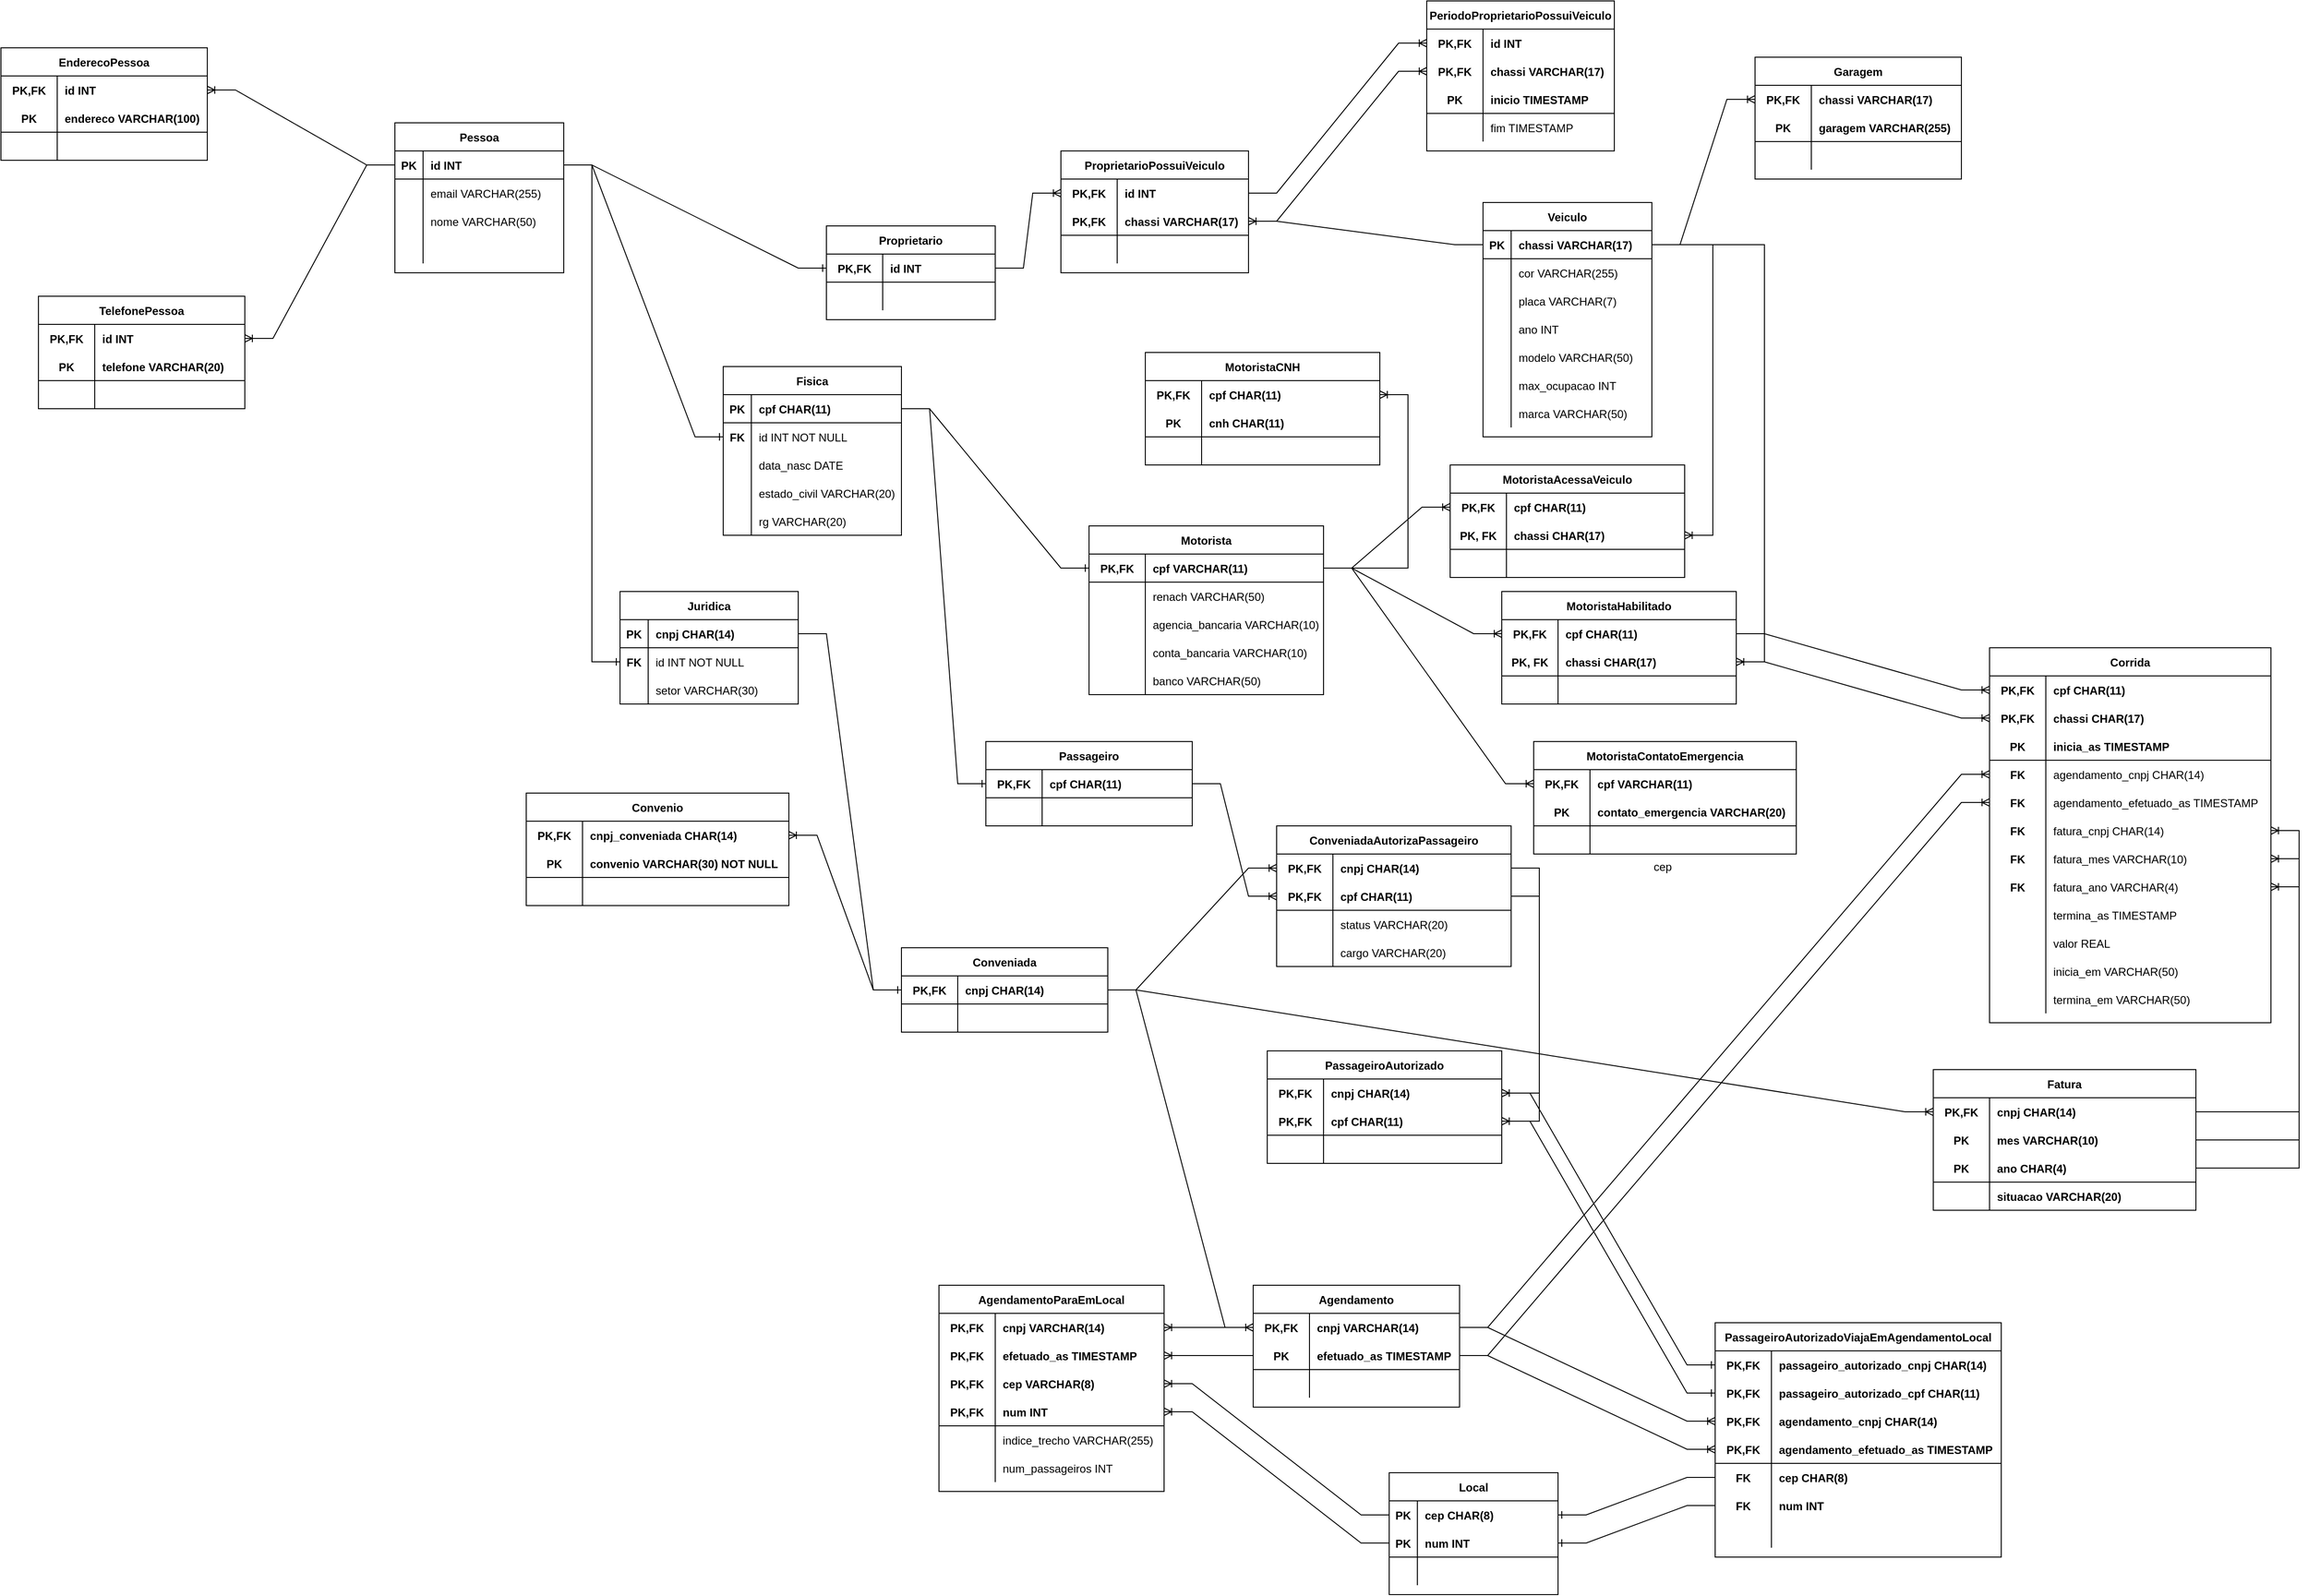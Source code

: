 <mxfile version="16.1.2" type="device"><diagram id="bGZipyYplo4sWCT22ffK" name="Página-1"><mxGraphModel dx="2764" dy="1194" grid="1" gridSize="10" guides="1" tooltips="1" connect="1" arrows="1" fold="1" page="1" pageScale="1" pageWidth="827" pageHeight="1169" math="0" shadow="0"><root><mxCell id="0"/><mxCell id="1" parent="0"/><mxCell id="ZLiqmEIXrUkQAVz_YuN--58" value="EnderecoPessoa" style="shape=table;startSize=30;container=1;collapsible=1;childLayout=tableLayout;fixedRows=1;rowLines=0;fontStyle=1;align=center;resizeLast=1;" parent="1" vertex="1"><mxGeometry x="-260" y="140" width="220" height="120" as="geometry"/></mxCell><mxCell id="ZLiqmEIXrUkQAVz_YuN--59" value="" style="shape=partialRectangle;collapsible=0;dropTarget=0;pointerEvents=0;fillColor=none;top=0;left=0;bottom=0;right=0;points=[[0,0.5],[1,0.5]];portConstraint=eastwest;" parent="ZLiqmEIXrUkQAVz_YuN--58" vertex="1"><mxGeometry y="30" width="220" height="30" as="geometry"/></mxCell><mxCell id="ZLiqmEIXrUkQAVz_YuN--60" value="PK,FK" style="shape=partialRectangle;connectable=0;fillColor=none;top=0;left=0;bottom=0;right=0;fontStyle=1;overflow=hidden;" parent="ZLiqmEIXrUkQAVz_YuN--59" vertex="1"><mxGeometry width="60" height="30" as="geometry"><mxRectangle width="60" height="30" as="alternateBounds"/></mxGeometry></mxCell><mxCell id="ZLiqmEIXrUkQAVz_YuN--61" value="id INT" style="shape=partialRectangle;connectable=0;fillColor=none;top=0;left=0;bottom=0;right=0;align=left;spacingLeft=6;fontStyle=1;overflow=hidden;" parent="ZLiqmEIXrUkQAVz_YuN--59" vertex="1"><mxGeometry x="60" width="160" height="30" as="geometry"><mxRectangle width="160" height="30" as="alternateBounds"/></mxGeometry></mxCell><mxCell id="ZLiqmEIXrUkQAVz_YuN--62" value="" style="shape=partialRectangle;collapsible=0;dropTarget=0;pointerEvents=0;fillColor=none;top=0;left=0;bottom=1;right=0;points=[[0,0.5],[1,0.5]];portConstraint=eastwest;" parent="ZLiqmEIXrUkQAVz_YuN--58" vertex="1"><mxGeometry y="60" width="220" height="30" as="geometry"/></mxCell><mxCell id="ZLiqmEIXrUkQAVz_YuN--63" value="PK" style="shape=partialRectangle;connectable=0;fillColor=none;top=0;left=0;bottom=0;right=0;fontStyle=1;overflow=hidden;" parent="ZLiqmEIXrUkQAVz_YuN--62" vertex="1"><mxGeometry width="60" height="30" as="geometry"><mxRectangle width="60" height="30" as="alternateBounds"/></mxGeometry></mxCell><mxCell id="ZLiqmEIXrUkQAVz_YuN--64" value="endereco VARCHAR(100)" style="shape=partialRectangle;connectable=0;fillColor=none;top=0;left=0;bottom=0;right=0;align=left;spacingLeft=6;fontStyle=1;overflow=hidden;" parent="ZLiqmEIXrUkQAVz_YuN--62" vertex="1"><mxGeometry x="60" width="160" height="30" as="geometry"><mxRectangle width="160" height="30" as="alternateBounds"/></mxGeometry></mxCell><mxCell id="ZLiqmEIXrUkQAVz_YuN--65" value="" style="shape=partialRectangle;collapsible=0;dropTarget=0;pointerEvents=0;fillColor=none;top=0;left=0;bottom=0;right=0;points=[[0,0.5],[1,0.5]];portConstraint=eastwest;" parent="ZLiqmEIXrUkQAVz_YuN--58" vertex="1"><mxGeometry y="90" width="220" height="30" as="geometry"/></mxCell><mxCell id="ZLiqmEIXrUkQAVz_YuN--66" value="" style="shape=partialRectangle;connectable=0;fillColor=none;top=0;left=0;bottom=0;right=0;editable=1;overflow=hidden;" parent="ZLiqmEIXrUkQAVz_YuN--65" vertex="1"><mxGeometry width="60" height="30" as="geometry"><mxRectangle width="60" height="30" as="alternateBounds"/></mxGeometry></mxCell><mxCell id="ZLiqmEIXrUkQAVz_YuN--67" value="" style="shape=partialRectangle;connectable=0;fillColor=none;top=0;left=0;bottom=0;right=0;align=left;spacingLeft=6;overflow=hidden;" parent="ZLiqmEIXrUkQAVz_YuN--65" vertex="1"><mxGeometry x="60" width="160" height="30" as="geometry"><mxRectangle width="160" height="30" as="alternateBounds"/></mxGeometry></mxCell><mxCell id="ZLiqmEIXrUkQAVz_YuN--72" value="Pessoa" style="shape=table;startSize=30;container=1;collapsible=1;childLayout=tableLayout;fixedRows=1;rowLines=0;fontStyle=1;align=center;resizeLast=1;" parent="1" vertex="1"><mxGeometry x="160" y="220" width="180" height="160" as="geometry"/></mxCell><mxCell id="ZLiqmEIXrUkQAVz_YuN--73" value="" style="shape=partialRectangle;collapsible=0;dropTarget=0;pointerEvents=0;fillColor=none;top=0;left=0;bottom=1;right=0;points=[[0,0.5],[1,0.5]];portConstraint=eastwest;" parent="ZLiqmEIXrUkQAVz_YuN--72" vertex="1"><mxGeometry y="30" width="180" height="30" as="geometry"/></mxCell><mxCell id="ZLiqmEIXrUkQAVz_YuN--74" value="PK" style="shape=partialRectangle;connectable=0;fillColor=none;top=0;left=0;bottom=0;right=0;fontStyle=1;overflow=hidden;" parent="ZLiqmEIXrUkQAVz_YuN--73" vertex="1"><mxGeometry width="30" height="30" as="geometry"><mxRectangle width="30" height="30" as="alternateBounds"/></mxGeometry></mxCell><mxCell id="ZLiqmEIXrUkQAVz_YuN--75" value="id INT" style="shape=partialRectangle;connectable=0;fillColor=none;top=0;left=0;bottom=0;right=0;align=left;spacingLeft=6;fontStyle=1;overflow=hidden;" parent="ZLiqmEIXrUkQAVz_YuN--73" vertex="1"><mxGeometry x="30" width="150" height="30" as="geometry"><mxRectangle width="150" height="30" as="alternateBounds"/></mxGeometry></mxCell><mxCell id="ZLiqmEIXrUkQAVz_YuN--76" value="" style="shape=partialRectangle;collapsible=0;dropTarget=0;pointerEvents=0;fillColor=none;top=0;left=0;bottom=0;right=0;points=[[0,0.5],[1,0.5]];portConstraint=eastwest;" parent="ZLiqmEIXrUkQAVz_YuN--72" vertex="1"><mxGeometry y="60" width="180" height="30" as="geometry"/></mxCell><mxCell id="ZLiqmEIXrUkQAVz_YuN--77" value="" style="shape=partialRectangle;connectable=0;fillColor=none;top=0;left=0;bottom=0;right=0;editable=1;overflow=hidden;" parent="ZLiqmEIXrUkQAVz_YuN--76" vertex="1"><mxGeometry width="30" height="30" as="geometry"><mxRectangle width="30" height="30" as="alternateBounds"/></mxGeometry></mxCell><mxCell id="ZLiqmEIXrUkQAVz_YuN--78" value="email VARCHAR(255)" style="shape=partialRectangle;connectable=0;fillColor=none;top=0;left=0;bottom=0;right=0;align=left;spacingLeft=6;overflow=hidden;" parent="ZLiqmEIXrUkQAVz_YuN--76" vertex="1"><mxGeometry x="30" width="150" height="30" as="geometry"><mxRectangle width="150" height="30" as="alternateBounds"/></mxGeometry></mxCell><mxCell id="ZLiqmEIXrUkQAVz_YuN--79" value="" style="shape=partialRectangle;collapsible=0;dropTarget=0;pointerEvents=0;fillColor=none;top=0;left=0;bottom=0;right=0;points=[[0,0.5],[1,0.5]];portConstraint=eastwest;" parent="ZLiqmEIXrUkQAVz_YuN--72" vertex="1"><mxGeometry y="90" width="180" height="30" as="geometry"/></mxCell><mxCell id="ZLiqmEIXrUkQAVz_YuN--80" value="" style="shape=partialRectangle;connectable=0;fillColor=none;top=0;left=0;bottom=0;right=0;editable=1;overflow=hidden;" parent="ZLiqmEIXrUkQAVz_YuN--79" vertex="1"><mxGeometry width="30" height="30" as="geometry"><mxRectangle width="30" height="30" as="alternateBounds"/></mxGeometry></mxCell><mxCell id="ZLiqmEIXrUkQAVz_YuN--81" value="nome VARCHAR(50)" style="shape=partialRectangle;connectable=0;fillColor=none;top=0;left=0;bottom=0;right=0;align=left;spacingLeft=6;overflow=hidden;" parent="ZLiqmEIXrUkQAVz_YuN--79" vertex="1"><mxGeometry x="30" width="150" height="30" as="geometry"><mxRectangle width="150" height="30" as="alternateBounds"/></mxGeometry></mxCell><mxCell id="ZLiqmEIXrUkQAVz_YuN--82" value="" style="shape=partialRectangle;collapsible=0;dropTarget=0;pointerEvents=0;fillColor=none;top=0;left=0;bottom=0;right=0;points=[[0,0.5],[1,0.5]];portConstraint=eastwest;" parent="ZLiqmEIXrUkQAVz_YuN--72" vertex="1"><mxGeometry y="120" width="180" height="30" as="geometry"/></mxCell><mxCell id="ZLiqmEIXrUkQAVz_YuN--83" value="" style="shape=partialRectangle;connectable=0;fillColor=none;top=0;left=0;bottom=0;right=0;editable=1;overflow=hidden;" parent="ZLiqmEIXrUkQAVz_YuN--82" vertex="1"><mxGeometry width="30" height="30" as="geometry"><mxRectangle width="30" height="30" as="alternateBounds"/></mxGeometry></mxCell><mxCell id="ZLiqmEIXrUkQAVz_YuN--84" value="" style="shape=partialRectangle;connectable=0;fillColor=none;top=0;left=0;bottom=0;right=0;align=left;spacingLeft=6;overflow=hidden;" parent="ZLiqmEIXrUkQAVz_YuN--82" vertex="1"><mxGeometry x="30" width="150" height="30" as="geometry"><mxRectangle width="150" height="30" as="alternateBounds"/></mxGeometry></mxCell><mxCell id="ZLiqmEIXrUkQAVz_YuN--86" value="TelefonePessoa" style="shape=table;startSize=30;container=1;collapsible=1;childLayout=tableLayout;fixedRows=1;rowLines=0;fontStyle=1;align=center;resizeLast=1;" parent="1" vertex="1"><mxGeometry x="-220" y="405" width="220" height="120" as="geometry"/></mxCell><mxCell id="ZLiqmEIXrUkQAVz_YuN--87" value="" style="shape=partialRectangle;collapsible=0;dropTarget=0;pointerEvents=0;fillColor=none;top=0;left=0;bottom=0;right=0;points=[[0,0.5],[1,0.5]];portConstraint=eastwest;" parent="ZLiqmEIXrUkQAVz_YuN--86" vertex="1"><mxGeometry y="30" width="220" height="30" as="geometry"/></mxCell><mxCell id="ZLiqmEIXrUkQAVz_YuN--88" value="PK,FK" style="shape=partialRectangle;connectable=0;fillColor=none;top=0;left=0;bottom=0;right=0;fontStyle=1;overflow=hidden;" parent="ZLiqmEIXrUkQAVz_YuN--87" vertex="1"><mxGeometry width="60" height="30" as="geometry"><mxRectangle width="60" height="30" as="alternateBounds"/></mxGeometry></mxCell><mxCell id="ZLiqmEIXrUkQAVz_YuN--89" value="id INT" style="shape=partialRectangle;connectable=0;fillColor=none;top=0;left=0;bottom=0;right=0;align=left;spacingLeft=6;fontStyle=1;overflow=hidden;" parent="ZLiqmEIXrUkQAVz_YuN--87" vertex="1"><mxGeometry x="60" width="160" height="30" as="geometry"><mxRectangle width="160" height="30" as="alternateBounds"/></mxGeometry></mxCell><mxCell id="ZLiqmEIXrUkQAVz_YuN--90" value="" style="shape=partialRectangle;collapsible=0;dropTarget=0;pointerEvents=0;fillColor=none;top=0;left=0;bottom=1;right=0;points=[[0,0.5],[1,0.5]];portConstraint=eastwest;" parent="ZLiqmEIXrUkQAVz_YuN--86" vertex="1"><mxGeometry y="60" width="220" height="30" as="geometry"/></mxCell><mxCell id="ZLiqmEIXrUkQAVz_YuN--91" value="PK" style="shape=partialRectangle;connectable=0;fillColor=none;top=0;left=0;bottom=0;right=0;fontStyle=1;overflow=hidden;" parent="ZLiqmEIXrUkQAVz_YuN--90" vertex="1"><mxGeometry width="60" height="30" as="geometry"><mxRectangle width="60" height="30" as="alternateBounds"/></mxGeometry></mxCell><mxCell id="ZLiqmEIXrUkQAVz_YuN--92" value="telefone VARCHAR(20)" style="shape=partialRectangle;connectable=0;fillColor=none;top=0;left=0;bottom=0;right=0;align=left;spacingLeft=6;fontStyle=1;overflow=hidden;" parent="ZLiqmEIXrUkQAVz_YuN--90" vertex="1"><mxGeometry x="60" width="160" height="30" as="geometry"><mxRectangle width="160" height="30" as="alternateBounds"/></mxGeometry></mxCell><mxCell id="ZLiqmEIXrUkQAVz_YuN--93" value="" style="shape=partialRectangle;collapsible=0;dropTarget=0;pointerEvents=0;fillColor=none;top=0;left=0;bottom=0;right=0;points=[[0,0.5],[1,0.5]];portConstraint=eastwest;" parent="ZLiqmEIXrUkQAVz_YuN--86" vertex="1"><mxGeometry y="90" width="220" height="30" as="geometry"/></mxCell><mxCell id="ZLiqmEIXrUkQAVz_YuN--94" value="" style="shape=partialRectangle;connectable=0;fillColor=none;top=0;left=0;bottom=0;right=0;editable=1;overflow=hidden;" parent="ZLiqmEIXrUkQAVz_YuN--93" vertex="1"><mxGeometry width="60" height="30" as="geometry"><mxRectangle width="60" height="30" as="alternateBounds"/></mxGeometry></mxCell><mxCell id="ZLiqmEIXrUkQAVz_YuN--95" value="" style="shape=partialRectangle;connectable=0;fillColor=none;top=0;left=0;bottom=0;right=0;align=left;spacingLeft=6;overflow=hidden;" parent="ZLiqmEIXrUkQAVz_YuN--93" vertex="1"><mxGeometry x="60" width="160" height="30" as="geometry"><mxRectangle width="160" height="30" as="alternateBounds"/></mxGeometry></mxCell><mxCell id="ZLiqmEIXrUkQAVz_YuN--113" value="Fisica" style="shape=table;startSize=30;container=1;collapsible=1;childLayout=tableLayout;fixedRows=1;rowLines=0;fontStyle=1;align=center;resizeLast=1;" parent="1" vertex="1"><mxGeometry x="510" y="480" width="190" height="180" as="geometry"/></mxCell><mxCell id="ZLiqmEIXrUkQAVz_YuN--114" value="" style="shape=partialRectangle;collapsible=0;dropTarget=0;pointerEvents=0;fillColor=none;top=0;left=0;bottom=1;right=0;points=[[0,0.5],[1,0.5]];portConstraint=eastwest;" parent="ZLiqmEIXrUkQAVz_YuN--113" vertex="1"><mxGeometry y="30" width="190" height="30" as="geometry"/></mxCell><mxCell id="ZLiqmEIXrUkQAVz_YuN--115" value="PK" style="shape=partialRectangle;connectable=0;fillColor=none;top=0;left=0;bottom=0;right=0;fontStyle=1;overflow=hidden;" parent="ZLiqmEIXrUkQAVz_YuN--114" vertex="1"><mxGeometry width="30" height="30" as="geometry"><mxRectangle width="30" height="30" as="alternateBounds"/></mxGeometry></mxCell><mxCell id="ZLiqmEIXrUkQAVz_YuN--116" value="cpf CHAR(11)" style="shape=partialRectangle;connectable=0;fillColor=none;top=0;left=0;bottom=0;right=0;align=left;spacingLeft=6;fontStyle=1;overflow=hidden;" parent="ZLiqmEIXrUkQAVz_YuN--114" vertex="1"><mxGeometry x="30" width="160" height="30" as="geometry"><mxRectangle width="160" height="30" as="alternateBounds"/></mxGeometry></mxCell><mxCell id="ZLiqmEIXrUkQAVz_YuN--117" value="" style="shape=partialRectangle;collapsible=0;dropTarget=0;pointerEvents=0;fillColor=none;top=0;left=0;bottom=0;right=0;points=[[0,0.5],[1,0.5]];portConstraint=eastwest;" parent="ZLiqmEIXrUkQAVz_YuN--113" vertex="1"><mxGeometry y="60" width="190" height="30" as="geometry"/></mxCell><mxCell id="ZLiqmEIXrUkQAVz_YuN--118" value="FK" style="shape=partialRectangle;connectable=0;fillColor=none;top=0;left=0;bottom=0;right=0;editable=1;overflow=hidden;fontStyle=1" parent="ZLiqmEIXrUkQAVz_YuN--117" vertex="1"><mxGeometry width="30" height="30" as="geometry"><mxRectangle width="30" height="30" as="alternateBounds"/></mxGeometry></mxCell><mxCell id="ZLiqmEIXrUkQAVz_YuN--119" value="id INT NOT NULL" style="shape=partialRectangle;connectable=0;fillColor=none;top=0;left=0;bottom=0;right=0;align=left;spacingLeft=6;overflow=hidden;" parent="ZLiqmEIXrUkQAVz_YuN--117" vertex="1"><mxGeometry x="30" width="160" height="30" as="geometry"><mxRectangle width="160" height="30" as="alternateBounds"/></mxGeometry></mxCell><mxCell id="ZLiqmEIXrUkQAVz_YuN--120" value="" style="shape=partialRectangle;collapsible=0;dropTarget=0;pointerEvents=0;fillColor=none;top=0;left=0;bottom=0;right=0;points=[[0,0.5],[1,0.5]];portConstraint=eastwest;" parent="ZLiqmEIXrUkQAVz_YuN--113" vertex="1"><mxGeometry y="90" width="190" height="30" as="geometry"/></mxCell><mxCell id="ZLiqmEIXrUkQAVz_YuN--121" value="" style="shape=partialRectangle;connectable=0;fillColor=none;top=0;left=0;bottom=0;right=0;editable=1;overflow=hidden;" parent="ZLiqmEIXrUkQAVz_YuN--120" vertex="1"><mxGeometry width="30" height="30" as="geometry"><mxRectangle width="30" height="30" as="alternateBounds"/></mxGeometry></mxCell><mxCell id="ZLiqmEIXrUkQAVz_YuN--122" value="data_nasc DATE" style="shape=partialRectangle;connectable=0;fillColor=none;top=0;left=0;bottom=0;right=0;align=left;spacingLeft=6;overflow=hidden;" parent="ZLiqmEIXrUkQAVz_YuN--120" vertex="1"><mxGeometry x="30" width="160" height="30" as="geometry"><mxRectangle width="160" height="30" as="alternateBounds"/></mxGeometry></mxCell><mxCell id="ZLiqmEIXrUkQAVz_YuN--123" value="" style="shape=partialRectangle;collapsible=0;dropTarget=0;pointerEvents=0;fillColor=none;top=0;left=0;bottom=0;right=0;points=[[0,0.5],[1,0.5]];portConstraint=eastwest;" parent="ZLiqmEIXrUkQAVz_YuN--113" vertex="1"><mxGeometry y="120" width="190" height="30" as="geometry"/></mxCell><mxCell id="ZLiqmEIXrUkQAVz_YuN--124" value="" style="shape=partialRectangle;connectable=0;fillColor=none;top=0;left=0;bottom=0;right=0;editable=1;overflow=hidden;" parent="ZLiqmEIXrUkQAVz_YuN--123" vertex="1"><mxGeometry width="30" height="30" as="geometry"><mxRectangle width="30" height="30" as="alternateBounds"/></mxGeometry></mxCell><mxCell id="ZLiqmEIXrUkQAVz_YuN--125" value="estado_civil VARCHAR(20)" style="shape=partialRectangle;connectable=0;fillColor=none;top=0;left=0;bottom=0;right=0;align=left;spacingLeft=6;overflow=hidden;" parent="ZLiqmEIXrUkQAVz_YuN--123" vertex="1"><mxGeometry x="30" width="160" height="30" as="geometry"><mxRectangle width="160" height="30" as="alternateBounds"/></mxGeometry></mxCell><mxCell id="ZLiqmEIXrUkQAVz_YuN--126" value="" style="shape=partialRectangle;collapsible=0;dropTarget=0;pointerEvents=0;fillColor=none;top=0;left=0;bottom=0;right=0;points=[[0,0.5],[1,0.5]];portConstraint=eastwest;" parent="ZLiqmEIXrUkQAVz_YuN--113" vertex="1"><mxGeometry y="150" width="190" height="30" as="geometry"/></mxCell><mxCell id="ZLiqmEIXrUkQAVz_YuN--127" value="" style="shape=partialRectangle;connectable=0;fillColor=none;top=0;left=0;bottom=0;right=0;editable=1;overflow=hidden;" parent="ZLiqmEIXrUkQAVz_YuN--126" vertex="1"><mxGeometry width="30" height="30" as="geometry"><mxRectangle width="30" height="30" as="alternateBounds"/></mxGeometry></mxCell><mxCell id="ZLiqmEIXrUkQAVz_YuN--128" value="rg VARCHAR(20)" style="shape=partialRectangle;connectable=0;fillColor=none;top=0;left=0;bottom=0;right=0;align=left;spacingLeft=6;overflow=hidden;" parent="ZLiqmEIXrUkQAVz_YuN--126" vertex="1"><mxGeometry x="30" width="160" height="30" as="geometry"><mxRectangle width="160" height="30" as="alternateBounds"/></mxGeometry></mxCell><mxCell id="ZLiqmEIXrUkQAVz_YuN--132" value="Juridica" style="shape=table;startSize=30;container=1;collapsible=1;childLayout=tableLayout;fixedRows=1;rowLines=0;fontStyle=1;align=center;resizeLast=1;" parent="1" vertex="1"><mxGeometry x="400" y="720" width="190" height="120" as="geometry"/></mxCell><mxCell id="ZLiqmEIXrUkQAVz_YuN--133" value="" style="shape=partialRectangle;collapsible=0;dropTarget=0;pointerEvents=0;fillColor=none;top=0;left=0;bottom=1;right=0;points=[[0,0.5],[1,0.5]];portConstraint=eastwest;" parent="ZLiqmEIXrUkQAVz_YuN--132" vertex="1"><mxGeometry y="30" width="190" height="30" as="geometry"/></mxCell><mxCell id="ZLiqmEIXrUkQAVz_YuN--134" value="PK" style="shape=partialRectangle;connectable=0;fillColor=none;top=0;left=0;bottom=0;right=0;fontStyle=1;overflow=hidden;" parent="ZLiqmEIXrUkQAVz_YuN--133" vertex="1"><mxGeometry width="30" height="30" as="geometry"><mxRectangle width="30" height="30" as="alternateBounds"/></mxGeometry></mxCell><mxCell id="ZLiqmEIXrUkQAVz_YuN--135" value="cnpj CHAR(14)" style="shape=partialRectangle;connectable=0;fillColor=none;top=0;left=0;bottom=0;right=0;align=left;spacingLeft=6;fontStyle=1;overflow=hidden;" parent="ZLiqmEIXrUkQAVz_YuN--133" vertex="1"><mxGeometry x="30" width="160" height="30" as="geometry"><mxRectangle width="160" height="30" as="alternateBounds"/></mxGeometry></mxCell><mxCell id="ZLiqmEIXrUkQAVz_YuN--136" value="" style="shape=partialRectangle;collapsible=0;dropTarget=0;pointerEvents=0;fillColor=none;top=0;left=0;bottom=0;right=0;points=[[0,0.5],[1,0.5]];portConstraint=eastwest;" parent="ZLiqmEIXrUkQAVz_YuN--132" vertex="1"><mxGeometry y="60" width="190" height="30" as="geometry"/></mxCell><mxCell id="ZLiqmEIXrUkQAVz_YuN--137" value="FK" style="shape=partialRectangle;connectable=0;fillColor=none;top=0;left=0;bottom=0;right=0;editable=1;overflow=hidden;fontStyle=1" parent="ZLiqmEIXrUkQAVz_YuN--136" vertex="1"><mxGeometry width="30" height="30" as="geometry"><mxRectangle width="30" height="30" as="alternateBounds"/></mxGeometry></mxCell><mxCell id="ZLiqmEIXrUkQAVz_YuN--138" value="id INT NOT NULL" style="shape=partialRectangle;connectable=0;fillColor=none;top=0;left=0;bottom=0;right=0;align=left;spacingLeft=6;overflow=hidden;" parent="ZLiqmEIXrUkQAVz_YuN--136" vertex="1"><mxGeometry x="30" width="160" height="30" as="geometry"><mxRectangle width="160" height="30" as="alternateBounds"/></mxGeometry></mxCell><mxCell id="ZLiqmEIXrUkQAVz_YuN--139" value="" style="shape=partialRectangle;collapsible=0;dropTarget=0;pointerEvents=0;fillColor=none;top=0;left=0;bottom=0;right=0;points=[[0,0.5],[1,0.5]];portConstraint=eastwest;" parent="ZLiqmEIXrUkQAVz_YuN--132" vertex="1"><mxGeometry y="90" width="190" height="30" as="geometry"/></mxCell><mxCell id="ZLiqmEIXrUkQAVz_YuN--140" value="" style="shape=partialRectangle;connectable=0;fillColor=none;top=0;left=0;bottom=0;right=0;editable=1;overflow=hidden;" parent="ZLiqmEIXrUkQAVz_YuN--139" vertex="1"><mxGeometry width="30" height="30" as="geometry"><mxRectangle width="30" height="30" as="alternateBounds"/></mxGeometry></mxCell><mxCell id="ZLiqmEIXrUkQAVz_YuN--141" value="setor VARCHAR(30)" style="shape=partialRectangle;connectable=0;fillColor=none;top=0;left=0;bottom=0;right=0;align=left;spacingLeft=6;overflow=hidden;" parent="ZLiqmEIXrUkQAVz_YuN--139" vertex="1"><mxGeometry x="30" width="160" height="30" as="geometry"><mxRectangle width="160" height="30" as="alternateBounds"/></mxGeometry></mxCell><mxCell id="ZLiqmEIXrUkQAVz_YuN--150" value="Motorista" style="shape=table;startSize=30;container=1;collapsible=1;childLayout=tableLayout;fixedRows=1;rowLines=0;fontStyle=1;align=center;resizeLast=1;" parent="1" vertex="1"><mxGeometry x="900" y="650" width="250" height="180" as="geometry"/></mxCell><mxCell id="ZLiqmEIXrUkQAVz_YuN--154" value="" style="shape=partialRectangle;collapsible=0;dropTarget=0;pointerEvents=0;fillColor=none;top=0;left=0;bottom=1;right=0;points=[[0,0.5],[1,0.5]];portConstraint=eastwest;" parent="ZLiqmEIXrUkQAVz_YuN--150" vertex="1"><mxGeometry y="30" width="250" height="30" as="geometry"/></mxCell><mxCell id="ZLiqmEIXrUkQAVz_YuN--155" value="PK,FK" style="shape=partialRectangle;connectable=0;fillColor=none;top=0;left=0;bottom=0;right=0;fontStyle=1;overflow=hidden;" parent="ZLiqmEIXrUkQAVz_YuN--154" vertex="1"><mxGeometry width="60" height="30" as="geometry"><mxRectangle width="60" height="30" as="alternateBounds"/></mxGeometry></mxCell><mxCell id="ZLiqmEIXrUkQAVz_YuN--156" value="cpf VARCHAR(11)" style="shape=partialRectangle;connectable=0;fillColor=none;top=0;left=0;bottom=0;right=0;align=left;spacingLeft=6;fontStyle=1;overflow=hidden;" parent="ZLiqmEIXrUkQAVz_YuN--154" vertex="1"><mxGeometry x="60" width="190" height="30" as="geometry"><mxRectangle width="190" height="30" as="alternateBounds"/></mxGeometry></mxCell><mxCell id="ZLiqmEIXrUkQAVz_YuN--157" value="" style="shape=partialRectangle;collapsible=0;dropTarget=0;pointerEvents=0;fillColor=none;top=0;left=0;bottom=0;right=0;points=[[0,0.5],[1,0.5]];portConstraint=eastwest;" parent="ZLiqmEIXrUkQAVz_YuN--150" vertex="1"><mxGeometry y="60" width="250" height="30" as="geometry"/></mxCell><mxCell id="ZLiqmEIXrUkQAVz_YuN--158" value="" style="shape=partialRectangle;connectable=0;fillColor=none;top=0;left=0;bottom=0;right=0;editable=1;overflow=hidden;fontStyle=1" parent="ZLiqmEIXrUkQAVz_YuN--157" vertex="1"><mxGeometry width="60" height="30" as="geometry"><mxRectangle width="60" height="30" as="alternateBounds"/></mxGeometry></mxCell><mxCell id="ZLiqmEIXrUkQAVz_YuN--159" value="renach VARCHAR(50)" style="shape=partialRectangle;connectable=0;fillColor=none;top=0;left=0;bottom=0;right=0;align=left;spacingLeft=6;overflow=hidden;" parent="ZLiqmEIXrUkQAVz_YuN--157" vertex="1"><mxGeometry x="60" width="190" height="30" as="geometry"><mxRectangle width="190" height="30" as="alternateBounds"/></mxGeometry></mxCell><mxCell id="ZLiqmEIXrUkQAVz_YuN--160" value="" style="shape=partialRectangle;collapsible=0;dropTarget=0;pointerEvents=0;fillColor=none;top=0;left=0;bottom=0;right=0;points=[[0,0.5],[1,0.5]];portConstraint=eastwest;" parent="ZLiqmEIXrUkQAVz_YuN--150" vertex="1"><mxGeometry y="90" width="250" height="30" as="geometry"/></mxCell><mxCell id="ZLiqmEIXrUkQAVz_YuN--161" value="" style="shape=partialRectangle;connectable=0;fillColor=none;top=0;left=0;bottom=0;right=0;editable=1;overflow=hidden;" parent="ZLiqmEIXrUkQAVz_YuN--160" vertex="1"><mxGeometry width="60" height="30" as="geometry"><mxRectangle width="60" height="30" as="alternateBounds"/></mxGeometry></mxCell><mxCell id="ZLiqmEIXrUkQAVz_YuN--162" value="agencia_bancaria VARCHAR(10)" style="shape=partialRectangle;connectable=0;fillColor=none;top=0;left=0;bottom=0;right=0;align=left;spacingLeft=6;overflow=hidden;" parent="ZLiqmEIXrUkQAVz_YuN--160" vertex="1"><mxGeometry x="60" width="190" height="30" as="geometry"><mxRectangle width="190" height="30" as="alternateBounds"/></mxGeometry></mxCell><mxCell id="ZLiqmEIXrUkQAVz_YuN--175" value="" style="shape=partialRectangle;collapsible=0;dropTarget=0;pointerEvents=0;fillColor=none;top=0;left=0;bottom=0;right=0;points=[[0,0.5],[1,0.5]];portConstraint=eastwest;" parent="ZLiqmEIXrUkQAVz_YuN--150" vertex="1"><mxGeometry y="120" width="250" height="30" as="geometry"/></mxCell><mxCell id="ZLiqmEIXrUkQAVz_YuN--176" value="" style="shape=partialRectangle;connectable=0;fillColor=none;top=0;left=0;bottom=0;right=0;editable=1;overflow=hidden;" parent="ZLiqmEIXrUkQAVz_YuN--175" vertex="1"><mxGeometry width="60" height="30" as="geometry"><mxRectangle width="60" height="30" as="alternateBounds"/></mxGeometry></mxCell><mxCell id="ZLiqmEIXrUkQAVz_YuN--177" value="conta_bancaria VARCHAR(10)" style="shape=partialRectangle;connectable=0;fillColor=none;top=0;left=0;bottom=0;right=0;align=left;spacingLeft=6;overflow=hidden;" parent="ZLiqmEIXrUkQAVz_YuN--175" vertex="1"><mxGeometry x="60" width="190" height="30" as="geometry"><mxRectangle width="190" height="30" as="alternateBounds"/></mxGeometry></mxCell><mxCell id="ZLiqmEIXrUkQAVz_YuN--178" value="" style="shape=partialRectangle;collapsible=0;dropTarget=0;pointerEvents=0;fillColor=none;top=0;left=0;bottom=0;right=0;points=[[0,0.5],[1,0.5]];portConstraint=eastwest;" parent="ZLiqmEIXrUkQAVz_YuN--150" vertex="1"><mxGeometry y="150" width="250" height="30" as="geometry"/></mxCell><mxCell id="ZLiqmEIXrUkQAVz_YuN--179" value="" style="shape=partialRectangle;connectable=0;fillColor=none;top=0;left=0;bottom=0;right=0;editable=1;overflow=hidden;" parent="ZLiqmEIXrUkQAVz_YuN--178" vertex="1"><mxGeometry width="60" height="30" as="geometry"><mxRectangle width="60" height="30" as="alternateBounds"/></mxGeometry></mxCell><mxCell id="ZLiqmEIXrUkQAVz_YuN--180" value="banco VARCHAR(50)" style="shape=partialRectangle;connectable=0;fillColor=none;top=0;left=0;bottom=0;right=0;align=left;spacingLeft=6;overflow=hidden;" parent="ZLiqmEIXrUkQAVz_YuN--178" vertex="1"><mxGeometry x="60" width="190" height="30" as="geometry"><mxRectangle width="190" height="30" as="alternateBounds"/></mxGeometry></mxCell><mxCell id="ZLiqmEIXrUkQAVz_YuN--182" value="Passageiro" style="shape=table;startSize=30;container=1;collapsible=1;childLayout=tableLayout;fixedRows=1;rowLines=0;fontStyle=1;align=center;resizeLast=1;" parent="1" vertex="1"><mxGeometry x="790" y="880" width="220" height="90" as="geometry"/></mxCell><mxCell id="ZLiqmEIXrUkQAVz_YuN--183" value="" style="shape=partialRectangle;collapsible=0;dropTarget=0;pointerEvents=0;fillColor=none;top=0;left=0;bottom=1;right=0;points=[[0,0.5],[1,0.5]];portConstraint=eastwest;" parent="ZLiqmEIXrUkQAVz_YuN--182" vertex="1"><mxGeometry y="30" width="220" height="30" as="geometry"/></mxCell><mxCell id="ZLiqmEIXrUkQAVz_YuN--184" value="PK,FK" style="shape=partialRectangle;connectable=0;fillColor=none;top=0;left=0;bottom=0;right=0;fontStyle=1;overflow=hidden;" parent="ZLiqmEIXrUkQAVz_YuN--183" vertex="1"><mxGeometry width="60" height="30" as="geometry"><mxRectangle width="60" height="30" as="alternateBounds"/></mxGeometry></mxCell><mxCell id="ZLiqmEIXrUkQAVz_YuN--185" value="cpf CHAR(11)" style="shape=partialRectangle;connectable=0;fillColor=none;top=0;left=0;bottom=0;right=0;align=left;spacingLeft=6;fontStyle=1;overflow=hidden;" parent="ZLiqmEIXrUkQAVz_YuN--183" vertex="1"><mxGeometry x="60" width="160" height="30" as="geometry"><mxRectangle width="160" height="30" as="alternateBounds"/></mxGeometry></mxCell><mxCell id="ZLiqmEIXrUkQAVz_YuN--199" value="" style="shape=partialRectangle;collapsible=0;dropTarget=0;pointerEvents=0;fillColor=none;top=0;left=0;bottom=1;right=0;points=[[0,0.5],[1,0.5]];portConstraint=eastwest;" parent="ZLiqmEIXrUkQAVz_YuN--182" vertex="1"><mxGeometry y="60" width="220" height="30" as="geometry"/></mxCell><mxCell id="ZLiqmEIXrUkQAVz_YuN--200" value="" style="shape=partialRectangle;connectable=0;fillColor=none;top=0;left=0;bottom=0;right=0;fontStyle=1;overflow=hidden;" parent="ZLiqmEIXrUkQAVz_YuN--199" vertex="1"><mxGeometry width="60" height="30" as="geometry"><mxRectangle width="60" height="30" as="alternateBounds"/></mxGeometry></mxCell><mxCell id="ZLiqmEIXrUkQAVz_YuN--201" value="" style="shape=partialRectangle;connectable=0;fillColor=none;top=0;left=0;bottom=0;right=0;align=left;spacingLeft=6;fontStyle=1;overflow=hidden;" parent="ZLiqmEIXrUkQAVz_YuN--199" vertex="1"><mxGeometry x="60" width="160" height="30" as="geometry"><mxRectangle width="160" height="30" as="alternateBounds"/></mxGeometry></mxCell><mxCell id="ZLiqmEIXrUkQAVz_YuN--203" value="MotoristaCNH" style="shape=table;startSize=30;container=1;collapsible=1;childLayout=tableLayout;fixedRows=1;rowLines=0;fontStyle=1;align=center;resizeLast=1;" parent="1" vertex="1"><mxGeometry x="960" y="465" width="250" height="120" as="geometry"/></mxCell><mxCell id="ZLiqmEIXrUkQAVz_YuN--204" value="" style="shape=partialRectangle;collapsible=0;dropTarget=0;pointerEvents=0;fillColor=none;top=0;left=0;bottom=1;right=0;points=[[0,0.5],[1,0.5]];portConstraint=eastwest;strokeColor=none;" parent="ZLiqmEIXrUkQAVz_YuN--203" vertex="1"><mxGeometry y="30" width="250" height="30" as="geometry"/></mxCell><mxCell id="ZLiqmEIXrUkQAVz_YuN--205" value="PK,FK" style="shape=partialRectangle;connectable=0;fillColor=none;top=0;left=0;bottom=0;right=0;fontStyle=1;overflow=hidden;" parent="ZLiqmEIXrUkQAVz_YuN--204" vertex="1"><mxGeometry width="60" height="30" as="geometry"><mxRectangle width="60" height="30" as="alternateBounds"/></mxGeometry></mxCell><mxCell id="ZLiqmEIXrUkQAVz_YuN--206" value="cpf CHAR(11)" style="shape=partialRectangle;connectable=0;fillColor=none;top=0;left=0;bottom=0;right=0;align=left;spacingLeft=6;fontStyle=1;overflow=hidden;" parent="ZLiqmEIXrUkQAVz_YuN--204" vertex="1"><mxGeometry x="60" width="190" height="30" as="geometry"><mxRectangle width="190" height="30" as="alternateBounds"/></mxGeometry></mxCell><mxCell id="ZLiqmEIXrUkQAVz_YuN--222" value="" style="shape=partialRectangle;collapsible=0;dropTarget=0;pointerEvents=0;fillColor=none;top=0;left=0;bottom=1;right=0;points=[[0,0.5],[1,0.5]];portConstraint=eastwest;strokeColor=default;" parent="ZLiqmEIXrUkQAVz_YuN--203" vertex="1"><mxGeometry y="60" width="250" height="30" as="geometry"/></mxCell><mxCell id="ZLiqmEIXrUkQAVz_YuN--223" value="PK" style="shape=partialRectangle;connectable=0;fillColor=none;top=0;left=0;bottom=0;right=0;fontStyle=1;overflow=hidden;" parent="ZLiqmEIXrUkQAVz_YuN--222" vertex="1"><mxGeometry width="60" height="30" as="geometry"><mxRectangle width="60" height="30" as="alternateBounds"/></mxGeometry></mxCell><mxCell id="ZLiqmEIXrUkQAVz_YuN--224" value="cnh CHAR(11)" style="shape=partialRectangle;connectable=0;fillColor=none;top=0;left=0;bottom=0;right=0;align=left;spacingLeft=6;fontStyle=1;overflow=hidden;" parent="ZLiqmEIXrUkQAVz_YuN--222" vertex="1"><mxGeometry x="60" width="190" height="30" as="geometry"><mxRectangle width="190" height="30" as="alternateBounds"/></mxGeometry></mxCell><mxCell id="ZLiqmEIXrUkQAVz_YuN--216" value="" style="shape=partialRectangle;collapsible=0;dropTarget=0;pointerEvents=0;fillColor=none;top=0;left=0;bottom=0;right=0;points=[[0,0.5],[1,0.5]];portConstraint=eastwest;" parent="ZLiqmEIXrUkQAVz_YuN--203" vertex="1"><mxGeometry y="90" width="250" height="30" as="geometry"/></mxCell><mxCell id="ZLiqmEIXrUkQAVz_YuN--217" value="" style="shape=partialRectangle;connectable=0;fillColor=none;top=0;left=0;bottom=0;right=0;editable=1;overflow=hidden;" parent="ZLiqmEIXrUkQAVz_YuN--216" vertex="1"><mxGeometry width="60" height="30" as="geometry"><mxRectangle width="60" height="30" as="alternateBounds"/></mxGeometry></mxCell><mxCell id="ZLiqmEIXrUkQAVz_YuN--218" value="" style="shape=partialRectangle;connectable=0;fillColor=none;top=0;left=0;bottom=0;right=0;align=left;spacingLeft=6;overflow=hidden;" parent="ZLiqmEIXrUkQAVz_YuN--216" vertex="1"><mxGeometry x="60" width="190" height="30" as="geometry"><mxRectangle width="190" height="30" as="alternateBounds"/></mxGeometry></mxCell><mxCell id="ZLiqmEIXrUkQAVz_YuN--226" value="MotoristaContatoEmergencia" style="shape=table;startSize=30;container=1;collapsible=1;childLayout=tableLayout;fixedRows=1;rowLines=0;fontStyle=1;align=center;resizeLast=1;" parent="1" vertex="1"><mxGeometry x="1374" y="880" width="280" height="120" as="geometry"/></mxCell><mxCell id="ZLiqmEIXrUkQAVz_YuN--227" value="" style="shape=partialRectangle;collapsible=0;dropTarget=0;pointerEvents=0;fillColor=none;top=0;left=0;bottom=1;right=0;points=[[0,0.5],[1,0.5]];portConstraint=eastwest;strokeColor=none;" parent="ZLiqmEIXrUkQAVz_YuN--226" vertex="1"><mxGeometry y="30" width="280" height="30" as="geometry"/></mxCell><mxCell id="ZLiqmEIXrUkQAVz_YuN--228" value="PK,FK" style="shape=partialRectangle;connectable=0;fillColor=none;top=0;left=0;bottom=0;right=0;fontStyle=1;overflow=hidden;" parent="ZLiqmEIXrUkQAVz_YuN--227" vertex="1"><mxGeometry width="60" height="30" as="geometry"><mxRectangle width="60" height="30" as="alternateBounds"/></mxGeometry></mxCell><mxCell id="ZLiqmEIXrUkQAVz_YuN--229" value="cpf VARCHAR(11)" style="shape=partialRectangle;connectable=0;fillColor=none;top=0;left=0;bottom=0;right=0;align=left;spacingLeft=6;fontStyle=1;overflow=hidden;" parent="ZLiqmEIXrUkQAVz_YuN--227" vertex="1"><mxGeometry x="60" width="220" height="30" as="geometry"><mxRectangle width="220" height="30" as="alternateBounds"/></mxGeometry></mxCell><mxCell id="ZLiqmEIXrUkQAVz_YuN--230" value="" style="shape=partialRectangle;collapsible=0;dropTarget=0;pointerEvents=0;fillColor=none;top=0;left=0;bottom=1;right=0;points=[[0,0.5],[1,0.5]];portConstraint=eastwest;strokeColor=default;" parent="ZLiqmEIXrUkQAVz_YuN--226" vertex="1"><mxGeometry y="60" width="280" height="30" as="geometry"/></mxCell><mxCell id="ZLiqmEIXrUkQAVz_YuN--231" value="PK" style="shape=partialRectangle;connectable=0;fillColor=none;top=0;left=0;bottom=0;right=0;fontStyle=1;overflow=hidden;" parent="ZLiqmEIXrUkQAVz_YuN--230" vertex="1"><mxGeometry width="60" height="30" as="geometry"><mxRectangle width="60" height="30" as="alternateBounds"/></mxGeometry></mxCell><mxCell id="ZLiqmEIXrUkQAVz_YuN--232" value="contato_emergencia VARCHAR(20)" style="shape=partialRectangle;connectable=0;fillColor=none;top=0;left=0;bottom=0;right=0;align=left;spacingLeft=6;fontStyle=1;overflow=hidden;" parent="ZLiqmEIXrUkQAVz_YuN--230" vertex="1"><mxGeometry x="60" width="220" height="30" as="geometry"><mxRectangle width="220" height="30" as="alternateBounds"/></mxGeometry></mxCell><mxCell id="ZLiqmEIXrUkQAVz_YuN--233" value="" style="shape=partialRectangle;collapsible=0;dropTarget=0;pointerEvents=0;fillColor=none;top=0;left=0;bottom=0;right=0;points=[[0,0.5],[1,0.5]];portConstraint=eastwest;" parent="ZLiqmEIXrUkQAVz_YuN--226" vertex="1"><mxGeometry y="90" width="280" height="30" as="geometry"/></mxCell><mxCell id="ZLiqmEIXrUkQAVz_YuN--234" value="" style="shape=partialRectangle;connectable=0;fillColor=none;top=0;left=0;bottom=0;right=0;editable=1;overflow=hidden;" parent="ZLiqmEIXrUkQAVz_YuN--233" vertex="1"><mxGeometry width="60" height="30" as="geometry"><mxRectangle width="60" height="30" as="alternateBounds"/></mxGeometry></mxCell><mxCell id="ZLiqmEIXrUkQAVz_YuN--235" value="" style="shape=partialRectangle;connectable=0;fillColor=none;top=0;left=0;bottom=0;right=0;align=left;spacingLeft=6;overflow=hidden;" parent="ZLiqmEIXrUkQAVz_YuN--233" vertex="1"><mxGeometry x="60" width="220" height="30" as="geometry"><mxRectangle width="220" height="30" as="alternateBounds"/></mxGeometry></mxCell><mxCell id="ZLiqmEIXrUkQAVz_YuN--238" value="Proprietario" style="shape=table;startSize=30;container=1;collapsible=1;childLayout=tableLayout;fixedRows=1;rowLines=0;fontStyle=1;align=center;resizeLast=1;strokeColor=default;" parent="1" vertex="1"><mxGeometry x="620" y="330" width="180" height="100" as="geometry"/></mxCell><mxCell id="ZLiqmEIXrUkQAVz_YuN--242" value="" style="shape=partialRectangle;collapsible=0;dropTarget=0;pointerEvents=0;fillColor=none;top=0;left=0;bottom=1;right=0;points=[[0,0.5],[1,0.5]];portConstraint=eastwest;strokeColor=default;" parent="ZLiqmEIXrUkQAVz_YuN--238" vertex="1"><mxGeometry y="30" width="180" height="30" as="geometry"/></mxCell><mxCell id="ZLiqmEIXrUkQAVz_YuN--243" value="PK,FK" style="shape=partialRectangle;connectable=0;fillColor=none;top=0;left=0;bottom=0;right=0;fontStyle=1;overflow=hidden;strokeColor=default;" parent="ZLiqmEIXrUkQAVz_YuN--242" vertex="1"><mxGeometry width="60" height="30" as="geometry"><mxRectangle width="60" height="30" as="alternateBounds"/></mxGeometry></mxCell><mxCell id="ZLiqmEIXrUkQAVz_YuN--244" value="id INT" style="shape=partialRectangle;connectable=0;fillColor=none;top=0;left=0;bottom=0;right=0;align=left;spacingLeft=6;fontStyle=1;overflow=hidden;strokeColor=default;" parent="ZLiqmEIXrUkQAVz_YuN--242" vertex="1"><mxGeometry x="60" width="120" height="30" as="geometry"><mxRectangle width="120" height="30" as="alternateBounds"/></mxGeometry></mxCell><mxCell id="ZLiqmEIXrUkQAVz_YuN--248" value="" style="shape=partialRectangle;collapsible=0;dropTarget=0;pointerEvents=0;fillColor=none;top=0;left=0;bottom=0;right=0;points=[[0,0.5],[1,0.5]];portConstraint=eastwest;strokeColor=default;" parent="ZLiqmEIXrUkQAVz_YuN--238" vertex="1"><mxGeometry y="60" width="180" height="30" as="geometry"/></mxCell><mxCell id="ZLiqmEIXrUkQAVz_YuN--249" value="" style="shape=partialRectangle;connectable=0;fillColor=none;top=0;left=0;bottom=0;right=0;editable=1;overflow=hidden;strokeColor=default;" parent="ZLiqmEIXrUkQAVz_YuN--248" vertex="1"><mxGeometry width="60" height="30" as="geometry"><mxRectangle width="60" height="30" as="alternateBounds"/></mxGeometry></mxCell><mxCell id="ZLiqmEIXrUkQAVz_YuN--250" value="" style="shape=partialRectangle;connectable=0;fillColor=none;top=0;left=0;bottom=0;right=0;align=left;spacingLeft=6;overflow=hidden;strokeColor=default;" parent="ZLiqmEIXrUkQAVz_YuN--248" vertex="1"><mxGeometry x="60" width="120" height="30" as="geometry"><mxRectangle width="120" height="30" as="alternateBounds"/></mxGeometry></mxCell><mxCell id="ZLiqmEIXrUkQAVz_YuN--252" value="Veiculo" style="shape=table;startSize=30;container=1;collapsible=1;childLayout=tableLayout;fixedRows=1;rowLines=0;fontStyle=1;align=center;resizeLast=1;strokeColor=default;" parent="1" vertex="1"><mxGeometry x="1320" y="305" width="180" height="250" as="geometry"/></mxCell><mxCell id="ZLiqmEIXrUkQAVz_YuN--253" value="" style="shape=partialRectangle;collapsible=0;dropTarget=0;pointerEvents=0;fillColor=none;top=0;left=0;bottom=1;right=0;points=[[0,0.5],[1,0.5]];portConstraint=eastwest;strokeColor=default;" parent="ZLiqmEIXrUkQAVz_YuN--252" vertex="1"><mxGeometry y="30" width="180" height="30" as="geometry"/></mxCell><mxCell id="ZLiqmEIXrUkQAVz_YuN--254" value="PK" style="shape=partialRectangle;connectable=0;fillColor=none;top=0;left=0;bottom=0;right=0;fontStyle=1;overflow=hidden;strokeColor=default;" parent="ZLiqmEIXrUkQAVz_YuN--253" vertex="1"><mxGeometry width="30" height="30" as="geometry"><mxRectangle width="30" height="30" as="alternateBounds"/></mxGeometry></mxCell><mxCell id="ZLiqmEIXrUkQAVz_YuN--255" value="chassi VARCHAR(17)" style="shape=partialRectangle;connectable=0;fillColor=none;top=0;left=0;bottom=0;right=0;align=left;spacingLeft=6;fontStyle=1;overflow=hidden;strokeColor=default;" parent="ZLiqmEIXrUkQAVz_YuN--253" vertex="1"><mxGeometry x="30" width="150" height="30" as="geometry"><mxRectangle width="150" height="30" as="alternateBounds"/></mxGeometry></mxCell><mxCell id="ZLiqmEIXrUkQAVz_YuN--256" value="" style="shape=partialRectangle;collapsible=0;dropTarget=0;pointerEvents=0;fillColor=none;top=0;left=0;bottom=0;right=0;points=[[0,0.5],[1,0.5]];portConstraint=eastwest;strokeColor=default;" parent="ZLiqmEIXrUkQAVz_YuN--252" vertex="1"><mxGeometry y="60" width="180" height="30" as="geometry"/></mxCell><mxCell id="ZLiqmEIXrUkQAVz_YuN--257" value="" style="shape=partialRectangle;connectable=0;fillColor=none;top=0;left=0;bottom=0;right=0;editable=1;overflow=hidden;strokeColor=default;" parent="ZLiqmEIXrUkQAVz_YuN--256" vertex="1"><mxGeometry width="30" height="30" as="geometry"><mxRectangle width="30" height="30" as="alternateBounds"/></mxGeometry></mxCell><mxCell id="ZLiqmEIXrUkQAVz_YuN--258" value="cor VARCHAR(255)" style="shape=partialRectangle;connectable=0;fillColor=none;top=0;left=0;bottom=0;right=0;align=left;spacingLeft=6;overflow=hidden;strokeColor=default;" parent="ZLiqmEIXrUkQAVz_YuN--256" vertex="1"><mxGeometry x="30" width="150" height="30" as="geometry"><mxRectangle width="150" height="30" as="alternateBounds"/></mxGeometry></mxCell><mxCell id="ZLiqmEIXrUkQAVz_YuN--259" value="" style="shape=partialRectangle;collapsible=0;dropTarget=0;pointerEvents=0;fillColor=none;top=0;left=0;bottom=0;right=0;points=[[0,0.5],[1,0.5]];portConstraint=eastwest;strokeColor=default;" parent="ZLiqmEIXrUkQAVz_YuN--252" vertex="1"><mxGeometry y="90" width="180" height="30" as="geometry"/></mxCell><mxCell id="ZLiqmEIXrUkQAVz_YuN--260" value="" style="shape=partialRectangle;connectable=0;fillColor=none;top=0;left=0;bottom=0;right=0;editable=1;overflow=hidden;strokeColor=default;" parent="ZLiqmEIXrUkQAVz_YuN--259" vertex="1"><mxGeometry width="30" height="30" as="geometry"><mxRectangle width="30" height="30" as="alternateBounds"/></mxGeometry></mxCell><mxCell id="ZLiqmEIXrUkQAVz_YuN--261" value="placa VARCHAR(7)" style="shape=partialRectangle;connectable=0;fillColor=none;top=0;left=0;bottom=0;right=0;align=left;spacingLeft=6;overflow=hidden;strokeColor=default;" parent="ZLiqmEIXrUkQAVz_YuN--259" vertex="1"><mxGeometry x="30" width="150" height="30" as="geometry"><mxRectangle width="150" height="30" as="alternateBounds"/></mxGeometry></mxCell><mxCell id="ZLiqmEIXrUkQAVz_YuN--262" value="" style="shape=partialRectangle;collapsible=0;dropTarget=0;pointerEvents=0;fillColor=none;top=0;left=0;bottom=0;right=0;points=[[0,0.5],[1,0.5]];portConstraint=eastwest;strokeColor=default;" parent="ZLiqmEIXrUkQAVz_YuN--252" vertex="1"><mxGeometry y="120" width="180" height="30" as="geometry"/></mxCell><mxCell id="ZLiqmEIXrUkQAVz_YuN--263" value="" style="shape=partialRectangle;connectable=0;fillColor=none;top=0;left=0;bottom=0;right=0;editable=1;overflow=hidden;strokeColor=default;" parent="ZLiqmEIXrUkQAVz_YuN--262" vertex="1"><mxGeometry width="30" height="30" as="geometry"><mxRectangle width="30" height="30" as="alternateBounds"/></mxGeometry></mxCell><mxCell id="ZLiqmEIXrUkQAVz_YuN--264" value="ano INT" style="shape=partialRectangle;connectable=0;fillColor=none;top=0;left=0;bottom=0;right=0;align=left;spacingLeft=6;overflow=hidden;strokeColor=default;" parent="ZLiqmEIXrUkQAVz_YuN--262" vertex="1"><mxGeometry x="30" width="150" height="30" as="geometry"><mxRectangle width="150" height="30" as="alternateBounds"/></mxGeometry></mxCell><mxCell id="ZLiqmEIXrUkQAVz_YuN--265" value="" style="shape=partialRectangle;collapsible=0;dropTarget=0;pointerEvents=0;fillColor=none;top=0;left=0;bottom=0;right=0;points=[[0,0.5],[1,0.5]];portConstraint=eastwest;strokeColor=default;" parent="ZLiqmEIXrUkQAVz_YuN--252" vertex="1"><mxGeometry y="150" width="180" height="30" as="geometry"/></mxCell><mxCell id="ZLiqmEIXrUkQAVz_YuN--266" value="" style="shape=partialRectangle;connectable=0;fillColor=none;top=0;left=0;bottom=0;right=0;editable=1;overflow=hidden;strokeColor=default;" parent="ZLiqmEIXrUkQAVz_YuN--265" vertex="1"><mxGeometry width="30" height="30" as="geometry"><mxRectangle width="30" height="30" as="alternateBounds"/></mxGeometry></mxCell><mxCell id="ZLiqmEIXrUkQAVz_YuN--267" value="modelo VARCHAR(50)" style="shape=partialRectangle;connectable=0;fillColor=none;top=0;left=0;bottom=0;right=0;align=left;spacingLeft=6;overflow=hidden;strokeColor=default;" parent="ZLiqmEIXrUkQAVz_YuN--265" vertex="1"><mxGeometry x="30" width="150" height="30" as="geometry"><mxRectangle width="150" height="30" as="alternateBounds"/></mxGeometry></mxCell><mxCell id="ZLiqmEIXrUkQAVz_YuN--268" value="" style="shape=partialRectangle;collapsible=0;dropTarget=0;pointerEvents=0;fillColor=none;top=0;left=0;bottom=0;right=0;points=[[0,0.5],[1,0.5]];portConstraint=eastwest;strokeColor=default;" parent="ZLiqmEIXrUkQAVz_YuN--252" vertex="1"><mxGeometry y="180" width="180" height="30" as="geometry"/></mxCell><mxCell id="ZLiqmEIXrUkQAVz_YuN--269" value="" style="shape=partialRectangle;connectable=0;fillColor=none;top=0;left=0;bottom=0;right=0;editable=1;overflow=hidden;strokeColor=default;" parent="ZLiqmEIXrUkQAVz_YuN--268" vertex="1"><mxGeometry width="30" height="30" as="geometry"><mxRectangle width="30" height="30" as="alternateBounds"/></mxGeometry></mxCell><mxCell id="ZLiqmEIXrUkQAVz_YuN--270" value="max_ocupacao INT" style="shape=partialRectangle;connectable=0;fillColor=none;top=0;left=0;bottom=0;right=0;align=left;spacingLeft=6;overflow=hidden;strokeColor=default;" parent="ZLiqmEIXrUkQAVz_YuN--268" vertex="1"><mxGeometry x="30" width="150" height="30" as="geometry"><mxRectangle width="150" height="30" as="alternateBounds"/></mxGeometry></mxCell><mxCell id="ZLiqmEIXrUkQAVz_YuN--271" value="" style="shape=partialRectangle;collapsible=0;dropTarget=0;pointerEvents=0;fillColor=none;top=0;left=0;bottom=0;right=0;points=[[0,0.5],[1,0.5]];portConstraint=eastwest;strokeColor=default;" parent="ZLiqmEIXrUkQAVz_YuN--252" vertex="1"><mxGeometry y="210" width="180" height="30" as="geometry"/></mxCell><mxCell id="ZLiqmEIXrUkQAVz_YuN--272" value="" style="shape=partialRectangle;connectable=0;fillColor=none;top=0;left=0;bottom=0;right=0;editable=1;overflow=hidden;strokeColor=default;" parent="ZLiqmEIXrUkQAVz_YuN--271" vertex="1"><mxGeometry width="30" height="30" as="geometry"><mxRectangle width="30" height="30" as="alternateBounds"/></mxGeometry></mxCell><mxCell id="ZLiqmEIXrUkQAVz_YuN--273" value="marca VARCHAR(50)" style="shape=partialRectangle;connectable=0;fillColor=none;top=0;left=0;bottom=0;right=0;align=left;spacingLeft=6;overflow=hidden;strokeColor=default;" parent="ZLiqmEIXrUkQAVz_YuN--271" vertex="1"><mxGeometry x="30" width="150" height="30" as="geometry"><mxRectangle width="150" height="30" as="alternateBounds"/></mxGeometry></mxCell><mxCell id="ZLiqmEIXrUkQAVz_YuN--274" value="Garagem" style="shape=table;startSize=30;container=1;collapsible=1;childLayout=tableLayout;fixedRows=1;rowLines=0;fontStyle=1;align=center;resizeLast=1;strokeColor=default;" parent="1" vertex="1"><mxGeometry x="1610" y="150" width="220" height="130" as="geometry"/></mxCell><mxCell id="ZLiqmEIXrUkQAVz_YuN--275" value="" style="shape=partialRectangle;collapsible=0;dropTarget=0;pointerEvents=0;fillColor=none;top=0;left=0;bottom=1;right=0;points=[[0,0.5],[1,0.5]];portConstraint=eastwest;strokeColor=none;" parent="ZLiqmEIXrUkQAVz_YuN--274" vertex="1"><mxGeometry y="30" width="220" height="30" as="geometry"/></mxCell><mxCell id="ZLiqmEIXrUkQAVz_YuN--276" value="PK,FK" style="shape=partialRectangle;connectable=0;fillColor=none;top=0;left=0;bottom=0;right=0;fontStyle=1;overflow=hidden;strokeColor=default;" parent="ZLiqmEIXrUkQAVz_YuN--275" vertex="1"><mxGeometry width="60" height="30" as="geometry"><mxRectangle width="60" height="30" as="alternateBounds"/></mxGeometry></mxCell><mxCell id="ZLiqmEIXrUkQAVz_YuN--277" value="chassi VARCHAR(17)" style="shape=partialRectangle;connectable=0;fillColor=none;top=0;left=0;bottom=0;right=0;align=left;spacingLeft=6;fontStyle=1;overflow=hidden;strokeColor=default;" parent="ZLiqmEIXrUkQAVz_YuN--275" vertex="1"><mxGeometry x="60" width="160" height="30" as="geometry"><mxRectangle width="160" height="30" as="alternateBounds"/></mxGeometry></mxCell><mxCell id="ZLiqmEIXrUkQAVz_YuN--289" value="" style="shape=partialRectangle;collapsible=0;dropTarget=0;pointerEvents=0;fillColor=none;top=0;left=0;bottom=1;right=0;points=[[0,0.5],[1,0.5]];portConstraint=eastwest;strokeColor=default;" parent="ZLiqmEIXrUkQAVz_YuN--274" vertex="1"><mxGeometry y="60" width="220" height="30" as="geometry"/></mxCell><mxCell id="ZLiqmEIXrUkQAVz_YuN--290" value="PK" style="shape=partialRectangle;connectable=0;fillColor=none;top=0;left=0;bottom=0;right=0;fontStyle=1;overflow=hidden;strokeColor=default;" parent="ZLiqmEIXrUkQAVz_YuN--289" vertex="1"><mxGeometry width="60" height="30" as="geometry"><mxRectangle width="60" height="30" as="alternateBounds"/></mxGeometry></mxCell><mxCell id="ZLiqmEIXrUkQAVz_YuN--291" value="garagem VARCHAR(255)" style="shape=partialRectangle;connectable=0;fillColor=none;top=0;left=0;bottom=0;right=0;align=left;spacingLeft=6;fontStyle=1;overflow=hidden;strokeColor=default;" parent="ZLiqmEIXrUkQAVz_YuN--289" vertex="1"><mxGeometry x="60" width="160" height="30" as="geometry"><mxRectangle width="160" height="30" as="alternateBounds"/></mxGeometry></mxCell><mxCell id="ZLiqmEIXrUkQAVz_YuN--278" value="" style="shape=partialRectangle;collapsible=0;dropTarget=0;pointerEvents=0;fillColor=none;top=0;left=0;bottom=0;right=0;points=[[0,0.5],[1,0.5]];portConstraint=eastwest;strokeColor=default;" parent="ZLiqmEIXrUkQAVz_YuN--274" vertex="1"><mxGeometry y="90" width="220" height="30" as="geometry"/></mxCell><mxCell id="ZLiqmEIXrUkQAVz_YuN--279" value="" style="shape=partialRectangle;connectable=0;fillColor=none;top=0;left=0;bottom=0;right=0;editable=1;overflow=hidden;strokeColor=default;" parent="ZLiqmEIXrUkQAVz_YuN--278" vertex="1"><mxGeometry width="60" height="30" as="geometry"><mxRectangle width="60" height="30" as="alternateBounds"/></mxGeometry></mxCell><mxCell id="ZLiqmEIXrUkQAVz_YuN--280" value="" style="shape=partialRectangle;connectable=0;fillColor=none;top=0;left=0;bottom=0;right=0;align=left;spacingLeft=6;overflow=hidden;strokeColor=default;" parent="ZLiqmEIXrUkQAVz_YuN--278" vertex="1"><mxGeometry x="60" width="160" height="30" as="geometry"><mxRectangle width="160" height="30" as="alternateBounds"/></mxGeometry></mxCell><mxCell id="ZLiqmEIXrUkQAVz_YuN--293" value="" style="edgeStyle=entityRelationEdgeStyle;fontSize=12;html=1;endArrow=ERoneToMany;rounded=0;exitX=1;exitY=0.5;exitDx=0;exitDy=0;entryX=0;entryY=0.5;entryDx=0;entryDy=0;" parent="1" source="ZLiqmEIXrUkQAVz_YuN--253" target="ZLiqmEIXrUkQAVz_YuN--275" edge="1"><mxGeometry width="100" height="100" relative="1" as="geometry"><mxPoint x="940" y="320" as="sourcePoint"/><mxPoint x="1040" y="220" as="targetPoint"/></mxGeometry></mxCell><mxCell id="ZLiqmEIXrUkQAVz_YuN--294" value="ProprietarioPossuiVeiculo" style="shape=table;startSize=30;container=1;collapsible=1;childLayout=tableLayout;fixedRows=1;rowLines=0;fontStyle=1;align=center;resizeLast=1;strokeColor=default;" parent="1" vertex="1"><mxGeometry x="870" y="250" width="200" height="130" as="geometry"/></mxCell><mxCell id="ZLiqmEIXrUkQAVz_YuN--295" value="" style="shape=partialRectangle;collapsible=0;dropTarget=0;pointerEvents=0;fillColor=none;top=0;left=0;bottom=0;right=0;points=[[0,0.5],[1,0.5]];portConstraint=eastwest;strokeColor=default;" parent="ZLiqmEIXrUkQAVz_YuN--294" vertex="1"><mxGeometry y="30" width="200" height="30" as="geometry"/></mxCell><mxCell id="ZLiqmEIXrUkQAVz_YuN--296" value="PK,FK" style="shape=partialRectangle;connectable=0;fillColor=none;top=0;left=0;bottom=0;right=0;fontStyle=1;overflow=hidden;strokeColor=default;" parent="ZLiqmEIXrUkQAVz_YuN--295" vertex="1"><mxGeometry width="60" height="30" as="geometry"><mxRectangle width="60" height="30" as="alternateBounds"/></mxGeometry></mxCell><mxCell id="ZLiqmEIXrUkQAVz_YuN--297" value="id INT" style="shape=partialRectangle;connectable=0;fillColor=none;top=0;left=0;bottom=0;right=0;align=left;spacingLeft=6;fontStyle=1;overflow=hidden;strokeColor=default;" parent="ZLiqmEIXrUkQAVz_YuN--295" vertex="1"><mxGeometry x="60" width="140" height="30" as="geometry"><mxRectangle width="140" height="30" as="alternateBounds"/></mxGeometry></mxCell><mxCell id="ZLiqmEIXrUkQAVz_YuN--298" value="" style="shape=partialRectangle;collapsible=0;dropTarget=0;pointerEvents=0;fillColor=none;top=0;left=0;bottom=1;right=0;points=[[0,0.5],[1,0.5]];portConstraint=eastwest;strokeColor=default;" parent="ZLiqmEIXrUkQAVz_YuN--294" vertex="1"><mxGeometry y="60" width="200" height="30" as="geometry"/></mxCell><mxCell id="ZLiqmEIXrUkQAVz_YuN--299" value="PK,FK" style="shape=partialRectangle;connectable=0;fillColor=none;top=0;left=0;bottom=0;right=0;fontStyle=1;overflow=hidden;strokeColor=default;" parent="ZLiqmEIXrUkQAVz_YuN--298" vertex="1"><mxGeometry width="60" height="30" as="geometry"><mxRectangle width="60" height="30" as="alternateBounds"/></mxGeometry></mxCell><mxCell id="ZLiqmEIXrUkQAVz_YuN--300" value="chassi VARCHAR(17)" style="shape=partialRectangle;connectable=0;fillColor=none;top=0;left=0;bottom=0;right=0;align=left;spacingLeft=6;fontStyle=1;overflow=hidden;strokeColor=default;" parent="ZLiqmEIXrUkQAVz_YuN--298" vertex="1"><mxGeometry x="60" width="140" height="30" as="geometry"><mxRectangle width="140" height="30" as="alternateBounds"/></mxGeometry></mxCell><mxCell id="ZLiqmEIXrUkQAVz_YuN--301" value="" style="shape=partialRectangle;collapsible=0;dropTarget=0;pointerEvents=0;fillColor=none;top=0;left=0;bottom=0;right=0;points=[[0,0.5],[1,0.5]];portConstraint=eastwest;strokeColor=default;" parent="ZLiqmEIXrUkQAVz_YuN--294" vertex="1"><mxGeometry y="90" width="200" height="30" as="geometry"/></mxCell><mxCell id="ZLiqmEIXrUkQAVz_YuN--302" value="" style="shape=partialRectangle;connectable=0;fillColor=none;top=0;left=0;bottom=0;right=0;editable=1;overflow=hidden;strokeColor=default;" parent="ZLiqmEIXrUkQAVz_YuN--301" vertex="1"><mxGeometry width="60" height="30" as="geometry"><mxRectangle width="60" height="30" as="alternateBounds"/></mxGeometry></mxCell><mxCell id="ZLiqmEIXrUkQAVz_YuN--303" value="" style="shape=partialRectangle;connectable=0;fillColor=none;top=0;left=0;bottom=0;right=0;align=left;spacingLeft=6;overflow=hidden;strokeColor=default;" parent="ZLiqmEIXrUkQAVz_YuN--301" vertex="1"><mxGeometry x="60" width="140" height="30" as="geometry"><mxRectangle width="140" height="30" as="alternateBounds"/></mxGeometry></mxCell><mxCell id="ZLiqmEIXrUkQAVz_YuN--311" value="" style="edgeStyle=entityRelationEdgeStyle;fontSize=12;html=1;endArrow=ERoneToMany;rounded=0;exitX=0;exitY=0.5;exitDx=0;exitDy=0;entryX=1;entryY=0.5;entryDx=0;entryDy=0;" parent="1" source="ZLiqmEIXrUkQAVz_YuN--253" target="ZLiqmEIXrUkQAVz_YuN--298" edge="1"><mxGeometry width="100" height="100" relative="1" as="geometry"><mxPoint x="1260" y="230" as="sourcePoint"/><mxPoint x="1360" y="130" as="targetPoint"/></mxGeometry></mxCell><mxCell id="ZLiqmEIXrUkQAVz_YuN--312" value="" style="edgeStyle=entityRelationEdgeStyle;fontSize=12;html=1;endArrow=ERoneToMany;rounded=0;exitX=1;exitY=0.5;exitDx=0;exitDy=0;entryX=0;entryY=0.5;entryDx=0;entryDy=0;" parent="1" source="ZLiqmEIXrUkQAVz_YuN--242" target="ZLiqmEIXrUkQAVz_YuN--295" edge="1"><mxGeometry width="100" height="100" relative="1" as="geometry"><mxPoint x="820" y="310" as="sourcePoint"/><mxPoint x="920" y="210" as="targetPoint"/></mxGeometry></mxCell><mxCell id="ZLiqmEIXrUkQAVz_YuN--313" value="PeriodoProprietarioPossuiVeiculo" style="shape=table;startSize=30;container=1;collapsible=1;childLayout=tableLayout;fixedRows=1;rowLines=0;fontStyle=1;align=center;resizeLast=1;strokeColor=default;" parent="1" vertex="1"><mxGeometry x="1260" y="90" width="200" height="160" as="geometry"/></mxCell><mxCell id="ZLiqmEIXrUkQAVz_YuN--314" value="" style="shape=partialRectangle;collapsible=0;dropTarget=0;pointerEvents=0;fillColor=none;top=0;left=0;bottom=0;right=0;points=[[0,0.5],[1,0.5]];portConstraint=eastwest;strokeColor=default;" parent="ZLiqmEIXrUkQAVz_YuN--313" vertex="1"><mxGeometry y="30" width="200" height="30" as="geometry"/></mxCell><mxCell id="ZLiqmEIXrUkQAVz_YuN--315" value="PK,FK" style="shape=partialRectangle;connectable=0;fillColor=none;top=0;left=0;bottom=0;right=0;fontStyle=1;overflow=hidden;strokeColor=default;" parent="ZLiqmEIXrUkQAVz_YuN--314" vertex="1"><mxGeometry width="60" height="30" as="geometry"><mxRectangle width="60" height="30" as="alternateBounds"/></mxGeometry></mxCell><mxCell id="ZLiqmEIXrUkQAVz_YuN--316" value="id INT" style="shape=partialRectangle;connectable=0;fillColor=none;top=0;left=0;bottom=0;right=0;align=left;spacingLeft=6;fontStyle=1;overflow=hidden;strokeColor=default;" parent="ZLiqmEIXrUkQAVz_YuN--314" vertex="1"><mxGeometry x="60" width="140" height="30" as="geometry"><mxRectangle width="140" height="30" as="alternateBounds"/></mxGeometry></mxCell><mxCell id="ZLiqmEIXrUkQAVz_YuN--317" value="" style="shape=partialRectangle;collapsible=0;dropTarget=0;pointerEvents=0;fillColor=none;top=0;left=0;bottom=1;right=0;points=[[0,0.5],[1,0.5]];portConstraint=eastwest;strokeColor=none;" parent="ZLiqmEIXrUkQAVz_YuN--313" vertex="1"><mxGeometry y="60" width="200" height="30" as="geometry"/></mxCell><mxCell id="ZLiqmEIXrUkQAVz_YuN--318" value="PK,FK" style="shape=partialRectangle;connectable=0;fillColor=none;top=0;left=0;bottom=0;right=0;fontStyle=1;overflow=hidden;strokeColor=default;" parent="ZLiqmEIXrUkQAVz_YuN--317" vertex="1"><mxGeometry width="60" height="30" as="geometry"><mxRectangle width="60" height="30" as="alternateBounds"/></mxGeometry></mxCell><mxCell id="ZLiqmEIXrUkQAVz_YuN--319" value="chassi VARCHAR(17)" style="shape=partialRectangle;connectable=0;fillColor=none;top=0;left=0;bottom=0;right=0;align=left;spacingLeft=6;fontStyle=1;overflow=hidden;strokeColor=default;" parent="ZLiqmEIXrUkQAVz_YuN--317" vertex="1"><mxGeometry x="60" width="140" height="30" as="geometry"><mxRectangle width="140" height="30" as="alternateBounds"/></mxGeometry></mxCell><mxCell id="ZLiqmEIXrUkQAVz_YuN--326" value="" style="shape=partialRectangle;collapsible=0;dropTarget=0;pointerEvents=0;fillColor=none;top=0;left=0;bottom=1;right=0;points=[[0,0.5],[1,0.5]];portConstraint=eastwest;strokeColor=default;" parent="ZLiqmEIXrUkQAVz_YuN--313" vertex="1"><mxGeometry y="90" width="200" height="30" as="geometry"/></mxCell><mxCell id="ZLiqmEIXrUkQAVz_YuN--327" value="PK" style="shape=partialRectangle;connectable=0;fillColor=none;top=0;left=0;bottom=0;right=0;fontStyle=1;overflow=hidden;strokeColor=default;" parent="ZLiqmEIXrUkQAVz_YuN--326" vertex="1"><mxGeometry width="60" height="30" as="geometry"><mxRectangle width="60" height="30" as="alternateBounds"/></mxGeometry></mxCell><mxCell id="ZLiqmEIXrUkQAVz_YuN--328" value="inicio TIMESTAMP" style="shape=partialRectangle;connectable=0;fillColor=none;top=0;left=0;bottom=0;right=0;align=left;spacingLeft=6;fontStyle=1;overflow=hidden;strokeColor=default;" parent="ZLiqmEIXrUkQAVz_YuN--326" vertex="1"><mxGeometry x="60" width="140" height="30" as="geometry"><mxRectangle width="140" height="30" as="alternateBounds"/></mxGeometry></mxCell><mxCell id="ZLiqmEIXrUkQAVz_YuN--320" value="" style="shape=partialRectangle;collapsible=0;dropTarget=0;pointerEvents=0;fillColor=none;top=0;left=0;bottom=0;right=0;points=[[0,0.5],[1,0.5]];portConstraint=eastwest;strokeColor=default;" parent="ZLiqmEIXrUkQAVz_YuN--313" vertex="1"><mxGeometry y="120" width="200" height="30" as="geometry"/></mxCell><mxCell id="ZLiqmEIXrUkQAVz_YuN--321" value="" style="shape=partialRectangle;connectable=0;fillColor=none;top=0;left=0;bottom=0;right=0;editable=1;overflow=hidden;strokeColor=default;" parent="ZLiqmEIXrUkQAVz_YuN--320" vertex="1"><mxGeometry width="60" height="30" as="geometry"><mxRectangle width="60" height="30" as="alternateBounds"/></mxGeometry></mxCell><mxCell id="ZLiqmEIXrUkQAVz_YuN--322" value="fim TIMESTAMP" style="shape=partialRectangle;connectable=0;fillColor=none;top=0;left=0;bottom=0;right=0;align=left;spacingLeft=6;overflow=hidden;strokeColor=default;" parent="ZLiqmEIXrUkQAVz_YuN--320" vertex="1"><mxGeometry x="60" width="140" height="30" as="geometry"><mxRectangle width="140" height="30" as="alternateBounds"/></mxGeometry></mxCell><mxCell id="ZLiqmEIXrUkQAVz_YuN--329" value="" style="edgeStyle=entityRelationEdgeStyle;fontSize=12;html=1;endArrow=ERoneToMany;rounded=0;exitX=1;exitY=0.5;exitDx=0;exitDy=0;entryX=0;entryY=0.5;entryDx=0;entryDy=0;" parent="1" source="ZLiqmEIXrUkQAVz_YuN--295" target="ZLiqmEIXrUkQAVz_YuN--314" edge="1"><mxGeometry width="100" height="100" relative="1" as="geometry"><mxPoint x="1170" y="280" as="sourcePoint"/><mxPoint x="1270" y="180" as="targetPoint"/></mxGeometry></mxCell><mxCell id="ZLiqmEIXrUkQAVz_YuN--330" value="" style="edgeStyle=entityRelationEdgeStyle;fontSize=12;html=1;endArrow=ERoneToMany;rounded=0;exitX=1;exitY=0.5;exitDx=0;exitDy=0;entryX=0;entryY=0.5;entryDx=0;entryDy=0;" parent="1" source="ZLiqmEIXrUkQAVz_YuN--298" target="ZLiqmEIXrUkQAVz_YuN--317" edge="1"><mxGeometry width="100" height="100" relative="1" as="geometry"><mxPoint x="1080" y="305" as="sourcePoint"/><mxPoint x="1220" y="445" as="targetPoint"/></mxGeometry></mxCell><mxCell id="ZLiqmEIXrUkQAVz_YuN--331" value="Conveniada" style="shape=table;startSize=30;container=1;collapsible=1;childLayout=tableLayout;fixedRows=1;rowLines=0;fontStyle=1;align=center;resizeLast=1;" parent="1" vertex="1"><mxGeometry x="700" y="1100" width="220" height="90" as="geometry"/></mxCell><mxCell id="ZLiqmEIXrUkQAVz_YuN--332" value="" style="shape=partialRectangle;collapsible=0;dropTarget=0;pointerEvents=0;fillColor=none;top=0;left=0;bottom=1;right=0;points=[[0,0.5],[1,0.5]];portConstraint=eastwest;" parent="ZLiqmEIXrUkQAVz_YuN--331" vertex="1"><mxGeometry y="30" width="220" height="30" as="geometry"/></mxCell><mxCell id="ZLiqmEIXrUkQAVz_YuN--333" value="PK,FK" style="shape=partialRectangle;connectable=0;fillColor=none;top=0;left=0;bottom=0;right=0;fontStyle=1;overflow=hidden;" parent="ZLiqmEIXrUkQAVz_YuN--332" vertex="1"><mxGeometry width="60" height="30" as="geometry"><mxRectangle width="60" height="30" as="alternateBounds"/></mxGeometry></mxCell><mxCell id="ZLiqmEIXrUkQAVz_YuN--334" value="cnpj CHAR(14)" style="shape=partialRectangle;connectable=0;fillColor=none;top=0;left=0;bottom=0;right=0;align=left;spacingLeft=6;fontStyle=1;overflow=hidden;" parent="ZLiqmEIXrUkQAVz_YuN--332" vertex="1"><mxGeometry x="60" width="160" height="30" as="geometry"><mxRectangle width="160" height="30" as="alternateBounds"/></mxGeometry></mxCell><mxCell id="ZLiqmEIXrUkQAVz_YuN--335" value="" style="shape=partialRectangle;collapsible=0;dropTarget=0;pointerEvents=0;fillColor=none;top=0;left=0;bottom=1;right=0;points=[[0,0.5],[1,0.5]];portConstraint=eastwest;" parent="ZLiqmEIXrUkQAVz_YuN--331" vertex="1"><mxGeometry y="60" width="220" height="30" as="geometry"/></mxCell><mxCell id="ZLiqmEIXrUkQAVz_YuN--336" value="" style="shape=partialRectangle;connectable=0;fillColor=none;top=0;left=0;bottom=0;right=0;fontStyle=1;overflow=hidden;" parent="ZLiqmEIXrUkQAVz_YuN--335" vertex="1"><mxGeometry width="60" height="30" as="geometry"><mxRectangle width="60" height="30" as="alternateBounds"/></mxGeometry></mxCell><mxCell id="ZLiqmEIXrUkQAVz_YuN--337" value="" style="shape=partialRectangle;connectable=0;fillColor=none;top=0;left=0;bottom=0;right=0;align=left;spacingLeft=6;fontStyle=1;overflow=hidden;" parent="ZLiqmEIXrUkQAVz_YuN--335" vertex="1"><mxGeometry x="60" width="160" height="30" as="geometry"><mxRectangle width="160" height="30" as="alternateBounds"/></mxGeometry></mxCell><mxCell id="ZLiqmEIXrUkQAVz_YuN--338" value="" style="edgeStyle=entityRelationEdgeStyle;fontSize=12;html=1;endArrow=ERone;endFill=1;rounded=0;exitX=1;exitY=0.5;exitDx=0;exitDy=0;" parent="1" source="ZLiqmEIXrUkQAVz_YuN--133" target="ZLiqmEIXrUkQAVz_YuN--332" edge="1"><mxGeometry width="100" height="100" relative="1" as="geometry"><mxPoint x="660" y="220" as="sourcePoint"/><mxPoint x="760" y="120" as="targetPoint"/></mxGeometry></mxCell><mxCell id="ZLiqmEIXrUkQAVz_YuN--339" value="Convenio" style="shape=table;startSize=30;container=1;collapsible=1;childLayout=tableLayout;fixedRows=1;rowLines=0;fontStyle=1;align=center;resizeLast=1;" parent="1" vertex="1"><mxGeometry x="300" y="935" width="280" height="120" as="geometry"/></mxCell><mxCell id="ZLiqmEIXrUkQAVz_YuN--340" value="" style="shape=partialRectangle;collapsible=0;dropTarget=0;pointerEvents=0;fillColor=none;top=0;left=0;bottom=1;right=0;points=[[0,0.5],[1,0.5]];portConstraint=eastwest;strokeColor=none;" parent="ZLiqmEIXrUkQAVz_YuN--339" vertex="1"><mxGeometry y="30" width="280" height="30" as="geometry"/></mxCell><mxCell id="ZLiqmEIXrUkQAVz_YuN--341" value="PK,FK" style="shape=partialRectangle;connectable=0;fillColor=none;top=0;left=0;bottom=0;right=0;fontStyle=1;overflow=hidden;" parent="ZLiqmEIXrUkQAVz_YuN--340" vertex="1"><mxGeometry width="60" height="30" as="geometry"><mxRectangle width="60" height="30" as="alternateBounds"/></mxGeometry></mxCell><mxCell id="ZLiqmEIXrUkQAVz_YuN--342" value="cnpj_conveniada CHAR(14)" style="shape=partialRectangle;connectable=0;fillColor=none;top=0;left=0;bottom=0;right=0;align=left;spacingLeft=6;fontStyle=1;overflow=hidden;" parent="ZLiqmEIXrUkQAVz_YuN--340" vertex="1"><mxGeometry x="60" width="220" height="30" as="geometry"><mxRectangle width="220" height="30" as="alternateBounds"/></mxGeometry></mxCell><mxCell id="ZLiqmEIXrUkQAVz_YuN--347" value="" style="shape=partialRectangle;collapsible=0;dropTarget=0;pointerEvents=0;fillColor=none;top=0;left=0;bottom=1;right=0;points=[[0,0.5],[1,0.5]];portConstraint=eastwest;" parent="ZLiqmEIXrUkQAVz_YuN--339" vertex="1"><mxGeometry y="60" width="280" height="30" as="geometry"/></mxCell><mxCell id="ZLiqmEIXrUkQAVz_YuN--348" value="PK" style="shape=partialRectangle;connectable=0;fillColor=none;top=0;left=0;bottom=0;right=0;fontStyle=1;overflow=hidden;" parent="ZLiqmEIXrUkQAVz_YuN--347" vertex="1"><mxGeometry width="60" height="30" as="geometry"><mxRectangle width="60" height="30" as="alternateBounds"/></mxGeometry></mxCell><mxCell id="ZLiqmEIXrUkQAVz_YuN--349" value="convenio VARCHAR(30) NOT NULL" style="shape=partialRectangle;connectable=0;fillColor=none;top=0;left=0;bottom=0;right=0;align=left;spacingLeft=6;fontStyle=1;overflow=hidden;" parent="ZLiqmEIXrUkQAVz_YuN--347" vertex="1"><mxGeometry x="60" width="220" height="30" as="geometry"><mxRectangle width="220" height="30" as="alternateBounds"/></mxGeometry></mxCell><mxCell id="ZLiqmEIXrUkQAVz_YuN--343" value="" style="shape=partialRectangle;collapsible=0;dropTarget=0;pointerEvents=0;fillColor=none;top=0;left=0;bottom=1;right=0;points=[[0,0.5],[1,0.5]];portConstraint=eastwest;" parent="ZLiqmEIXrUkQAVz_YuN--339" vertex="1"><mxGeometry y="90" width="280" height="30" as="geometry"/></mxCell><mxCell id="ZLiqmEIXrUkQAVz_YuN--344" value="" style="shape=partialRectangle;connectable=0;fillColor=none;top=0;left=0;bottom=0;right=0;fontStyle=1;overflow=hidden;" parent="ZLiqmEIXrUkQAVz_YuN--343" vertex="1"><mxGeometry width="60" height="30" as="geometry"><mxRectangle width="60" height="30" as="alternateBounds"/></mxGeometry></mxCell><mxCell id="ZLiqmEIXrUkQAVz_YuN--345" value="" style="shape=partialRectangle;connectable=0;fillColor=none;top=0;left=0;bottom=0;right=0;align=left;spacingLeft=6;fontStyle=1;overflow=hidden;" parent="ZLiqmEIXrUkQAVz_YuN--343" vertex="1"><mxGeometry x="60" width="220" height="30" as="geometry"><mxRectangle width="220" height="30" as="alternateBounds"/></mxGeometry></mxCell><mxCell id="ZLiqmEIXrUkQAVz_YuN--346" value="" style="edgeStyle=entityRelationEdgeStyle;fontSize=12;html=1;endArrow=ERoneToMany;rounded=0;" parent="1" source="ZLiqmEIXrUkQAVz_YuN--332" target="ZLiqmEIXrUkQAVz_YuN--340" edge="1"><mxGeometry width="100" height="100" relative="1" as="geometry"><mxPoint x="1300" y="30" as="sourcePoint"/><mxPoint x="1400" y="-70" as="targetPoint"/></mxGeometry></mxCell><mxCell id="ZLiqmEIXrUkQAVz_YuN--351" value="Fatura" style="shape=table;startSize=30;container=1;collapsible=1;childLayout=tableLayout;fixedRows=1;rowLines=0;fontStyle=1;align=center;resizeLast=1;" parent="1" vertex="1"><mxGeometry x="1800" y="1230" width="280" height="150" as="geometry"/></mxCell><mxCell id="ZLiqmEIXrUkQAVz_YuN--352" value="" style="shape=partialRectangle;collapsible=0;dropTarget=0;pointerEvents=0;fillColor=none;top=0;left=0;bottom=1;right=0;points=[[0,0.5],[1,0.5]];portConstraint=eastwest;strokeColor=none;" parent="ZLiqmEIXrUkQAVz_YuN--351" vertex="1"><mxGeometry y="30" width="280" height="30" as="geometry"/></mxCell><mxCell id="ZLiqmEIXrUkQAVz_YuN--353" value="PK,FK" style="shape=partialRectangle;connectable=0;fillColor=none;top=0;left=0;bottom=0;right=0;fontStyle=1;overflow=hidden;" parent="ZLiqmEIXrUkQAVz_YuN--352" vertex="1"><mxGeometry width="60" height="30" as="geometry"><mxRectangle width="60" height="30" as="alternateBounds"/></mxGeometry></mxCell><mxCell id="ZLiqmEIXrUkQAVz_YuN--354" value="cnpj CHAR(14)" style="shape=partialRectangle;connectable=0;fillColor=none;top=0;left=0;bottom=0;right=0;align=left;spacingLeft=6;fontStyle=1;overflow=hidden;" parent="ZLiqmEIXrUkQAVz_YuN--352" vertex="1"><mxGeometry x="60" width="220" height="30" as="geometry"><mxRectangle width="220" height="30" as="alternateBounds"/></mxGeometry></mxCell><mxCell id="ZLiqmEIXrUkQAVz_YuN--355" value="" style="shape=partialRectangle;collapsible=0;dropTarget=0;pointerEvents=0;fillColor=none;top=0;left=0;bottom=1;right=0;points=[[0,0.5],[1,0.5]];portConstraint=eastwest;strokeColor=none;" parent="ZLiqmEIXrUkQAVz_YuN--351" vertex="1"><mxGeometry y="60" width="280" height="30" as="geometry"/></mxCell><mxCell id="ZLiqmEIXrUkQAVz_YuN--356" value="PK" style="shape=partialRectangle;connectable=0;fillColor=none;top=0;left=0;bottom=0;right=0;fontStyle=1;overflow=hidden;" parent="ZLiqmEIXrUkQAVz_YuN--355" vertex="1"><mxGeometry width="60" height="30" as="geometry"><mxRectangle width="60" height="30" as="alternateBounds"/></mxGeometry></mxCell><mxCell id="ZLiqmEIXrUkQAVz_YuN--357" value="mes VARCHAR(10)" style="shape=partialRectangle;connectable=0;fillColor=none;top=0;left=0;bottom=0;right=0;align=left;spacingLeft=6;fontStyle=1;overflow=hidden;" parent="ZLiqmEIXrUkQAVz_YuN--355" vertex="1"><mxGeometry x="60" width="220" height="30" as="geometry"><mxRectangle width="220" height="30" as="alternateBounds"/></mxGeometry></mxCell><mxCell id="ZLiqmEIXrUkQAVz_YuN--361" value="" style="shape=partialRectangle;collapsible=0;dropTarget=0;pointerEvents=0;fillColor=none;top=0;left=0;bottom=1;right=0;points=[[0,0.5],[1,0.5]];portConstraint=eastwest;strokeColor=default;" parent="ZLiqmEIXrUkQAVz_YuN--351" vertex="1"><mxGeometry y="90" width="280" height="30" as="geometry"/></mxCell><mxCell id="ZLiqmEIXrUkQAVz_YuN--362" value="PK" style="shape=partialRectangle;connectable=0;fillColor=none;top=0;left=0;bottom=0;right=0;fontStyle=1;overflow=hidden;" parent="ZLiqmEIXrUkQAVz_YuN--361" vertex="1"><mxGeometry width="60" height="30" as="geometry"><mxRectangle width="60" height="30" as="alternateBounds"/></mxGeometry></mxCell><mxCell id="ZLiqmEIXrUkQAVz_YuN--363" value="ano CHAR(4)" style="shape=partialRectangle;connectable=0;fillColor=none;top=0;left=0;bottom=0;right=0;align=left;spacingLeft=6;fontStyle=1;overflow=hidden;" parent="ZLiqmEIXrUkQAVz_YuN--361" vertex="1"><mxGeometry x="60" width="220" height="30" as="geometry"><mxRectangle width="220" height="30" as="alternateBounds"/></mxGeometry></mxCell><mxCell id="ZLiqmEIXrUkQAVz_YuN--358" value="" style="shape=partialRectangle;collapsible=0;dropTarget=0;pointerEvents=0;fillColor=none;top=0;left=0;bottom=1;right=0;points=[[0,0.5],[1,0.5]];portConstraint=eastwest;" parent="ZLiqmEIXrUkQAVz_YuN--351" vertex="1"><mxGeometry y="120" width="280" height="30" as="geometry"/></mxCell><mxCell id="ZLiqmEIXrUkQAVz_YuN--359" value="" style="shape=partialRectangle;connectable=0;fillColor=none;top=0;left=0;bottom=0;right=0;fontStyle=1;overflow=hidden;" parent="ZLiqmEIXrUkQAVz_YuN--358" vertex="1"><mxGeometry width="60" height="30" as="geometry"><mxRectangle width="60" height="30" as="alternateBounds"/></mxGeometry></mxCell><mxCell id="ZLiqmEIXrUkQAVz_YuN--360" value="situacao VARCHAR(20)" style="shape=partialRectangle;connectable=0;fillColor=none;top=0;left=0;bottom=0;right=0;align=left;spacingLeft=6;fontStyle=1;overflow=hidden;" parent="ZLiqmEIXrUkQAVz_YuN--358" vertex="1"><mxGeometry x="60" width="220" height="30" as="geometry"><mxRectangle width="220" height="30" as="alternateBounds"/></mxGeometry></mxCell><mxCell id="ZLiqmEIXrUkQAVz_YuN--364" value="" style="edgeStyle=entityRelationEdgeStyle;fontSize=12;html=1;endArrow=ERoneToMany;rounded=0;" parent="1" source="ZLiqmEIXrUkQAVz_YuN--332" target="ZLiqmEIXrUkQAVz_YuN--352" edge="1"><mxGeometry width="100" height="100" relative="1" as="geometry"><mxPoint x="1300" y="30" as="sourcePoint"/><mxPoint x="1400" y="-70" as="targetPoint"/></mxGeometry></mxCell><mxCell id="ZLiqmEIXrUkQAVz_YuN--370" value="" style="edgeStyle=entityRelationEdgeStyle;fontSize=12;html=1;endArrow=ERone;endFill=1;rounded=0;exitX=1;exitY=0.5;exitDx=0;exitDy=0;entryX=0;entryY=0.5;entryDx=0;entryDy=0;" parent="1" source="ZLiqmEIXrUkQAVz_YuN--73" target="ZLiqmEIXrUkQAVz_YuN--242" edge="1"><mxGeometry width="100" height="100" relative="1" as="geometry"><mxPoint x="550" y="220" as="sourcePoint"/><mxPoint x="650" y="120" as="targetPoint"/></mxGeometry></mxCell><mxCell id="ZLiqmEIXrUkQAVz_YuN--371" value="" style="edgeStyle=entityRelationEdgeStyle;fontSize=12;html=1;endArrow=ERone;endFill=1;rounded=0;exitX=1;exitY=0.5;exitDx=0;exitDy=0;" parent="1" source="ZLiqmEIXrUkQAVz_YuN--73" target="ZLiqmEIXrUkQAVz_YuN--136" edge="1"><mxGeometry width="100" height="100" relative="1" as="geometry"><mxPoint x="440" y="250" as="sourcePoint"/><mxPoint x="630" y="385" as="targetPoint"/></mxGeometry></mxCell><mxCell id="ZLiqmEIXrUkQAVz_YuN--372" value="" style="edgeStyle=entityRelationEdgeStyle;fontSize=12;html=1;endArrow=ERone;endFill=1;rounded=0;exitX=1;exitY=0.5;exitDx=0;exitDy=0;" parent="1" source="ZLiqmEIXrUkQAVz_YuN--73" target="ZLiqmEIXrUkQAVz_YuN--117" edge="1"><mxGeometry width="100" height="100" relative="1" as="geometry"><mxPoint x="350" y="275" as="sourcePoint"/><mxPoint x="590" y="195" as="targetPoint"/></mxGeometry></mxCell><mxCell id="ZLiqmEIXrUkQAVz_YuN--373" value="" style="edgeStyle=entityRelationEdgeStyle;fontSize=12;html=1;endArrow=ERone;endFill=1;rounded=0;exitX=1;exitY=0.5;exitDx=0;exitDy=0;" parent="1" source="ZLiqmEIXrUkQAVz_YuN--114" target="ZLiqmEIXrUkQAVz_YuN--183" edge="1"><mxGeometry width="100" height="100" relative="1" as="geometry"><mxPoint x="350" y="275" as="sourcePoint"/><mxPoint x="730" y="615" as="targetPoint"/></mxGeometry></mxCell><mxCell id="ZLiqmEIXrUkQAVz_YuN--374" value="" style="edgeStyle=entityRelationEdgeStyle;fontSize=12;html=1;endArrow=ERone;endFill=1;rounded=0;exitX=1;exitY=0.5;exitDx=0;exitDy=0;" parent="1" source="ZLiqmEIXrUkQAVz_YuN--114" target="ZLiqmEIXrUkQAVz_YuN--154" edge="1"><mxGeometry width="100" height="100" relative="1" as="geometry"><mxPoint x="837" y="640" as="sourcePoint"/><mxPoint x="930" y="885" as="targetPoint"/></mxGeometry></mxCell><mxCell id="ZLiqmEIXrUkQAVz_YuN--375" value="" style="edgeStyle=entityRelationEdgeStyle;fontSize=12;html=1;endArrow=ERoneToMany;rounded=0;exitX=1;exitY=0.5;exitDx=0;exitDy=0;" parent="1" source="ZLiqmEIXrUkQAVz_YuN--154" target="ZLiqmEIXrUkQAVz_YuN--204" edge="1"><mxGeometry width="100" height="100" relative="1" as="geometry"><mxPoint x="760" y="530" as="sourcePoint"/><mxPoint x="860" y="430" as="targetPoint"/></mxGeometry></mxCell><mxCell id="ZLiqmEIXrUkQAVz_YuN--376" value="" style="edgeStyle=entityRelationEdgeStyle;fontSize=12;html=1;endArrow=ERoneToMany;rounded=0;exitX=1;exitY=0.5;exitDx=0;exitDy=0;" parent="1" source="ZLiqmEIXrUkQAVz_YuN--154" target="ZLiqmEIXrUkQAVz_YuN--227" edge="1"><mxGeometry width="100" height="100" relative="1" as="geometry"><mxPoint x="760" y="660" as="sourcePoint"/><mxPoint x="860" y="560" as="targetPoint"/></mxGeometry></mxCell><mxCell id="ZLiqmEIXrUkQAVz_YuN--377" value="MotoristaAcessaVeiculo" style="shape=table;startSize=30;container=1;collapsible=1;childLayout=tableLayout;fixedRows=1;rowLines=0;fontStyle=1;align=center;resizeLast=1;" parent="1" vertex="1"><mxGeometry x="1285" y="585" width="250" height="120" as="geometry"/></mxCell><mxCell id="ZLiqmEIXrUkQAVz_YuN--378" value="" style="shape=partialRectangle;collapsible=0;dropTarget=0;pointerEvents=0;fillColor=none;top=0;left=0;bottom=1;right=0;points=[[0,0.5],[1,0.5]];portConstraint=eastwest;strokeColor=none;" parent="ZLiqmEIXrUkQAVz_YuN--377" vertex="1"><mxGeometry y="30" width="250" height="30" as="geometry"/></mxCell><mxCell id="ZLiqmEIXrUkQAVz_YuN--379" value="PK,FK" style="shape=partialRectangle;connectable=0;fillColor=none;top=0;left=0;bottom=0;right=0;fontStyle=1;overflow=hidden;" parent="ZLiqmEIXrUkQAVz_YuN--378" vertex="1"><mxGeometry width="60" height="30" as="geometry"><mxRectangle width="60" height="30" as="alternateBounds"/></mxGeometry></mxCell><mxCell id="ZLiqmEIXrUkQAVz_YuN--380" value="cpf CHAR(11)" style="shape=partialRectangle;connectable=0;fillColor=none;top=0;left=0;bottom=0;right=0;align=left;spacingLeft=6;fontStyle=1;overflow=hidden;" parent="ZLiqmEIXrUkQAVz_YuN--378" vertex="1"><mxGeometry x="60" width="190" height="30" as="geometry"><mxRectangle width="190" height="30" as="alternateBounds"/></mxGeometry></mxCell><mxCell id="ZLiqmEIXrUkQAVz_YuN--381" value="" style="shape=partialRectangle;collapsible=0;dropTarget=0;pointerEvents=0;fillColor=none;top=0;left=0;bottom=1;right=0;points=[[0,0.5],[1,0.5]];portConstraint=eastwest;strokeColor=default;" parent="ZLiqmEIXrUkQAVz_YuN--377" vertex="1"><mxGeometry y="60" width="250" height="30" as="geometry"/></mxCell><mxCell id="ZLiqmEIXrUkQAVz_YuN--382" value="PK, FK" style="shape=partialRectangle;connectable=0;fillColor=none;top=0;left=0;bottom=0;right=0;fontStyle=1;overflow=hidden;" parent="ZLiqmEIXrUkQAVz_YuN--381" vertex="1"><mxGeometry width="60" height="30" as="geometry"><mxRectangle width="60" height="30" as="alternateBounds"/></mxGeometry></mxCell><mxCell id="ZLiqmEIXrUkQAVz_YuN--383" value="chassi CHAR(17)" style="shape=partialRectangle;connectable=0;fillColor=none;top=0;left=0;bottom=0;right=0;align=left;spacingLeft=6;fontStyle=1;overflow=hidden;" parent="ZLiqmEIXrUkQAVz_YuN--381" vertex="1"><mxGeometry x="60" width="190" height="30" as="geometry"><mxRectangle width="190" height="30" as="alternateBounds"/></mxGeometry></mxCell><mxCell id="ZLiqmEIXrUkQAVz_YuN--384" value="" style="shape=partialRectangle;collapsible=0;dropTarget=0;pointerEvents=0;fillColor=none;top=0;left=0;bottom=0;right=0;points=[[0,0.5],[1,0.5]];portConstraint=eastwest;" parent="ZLiqmEIXrUkQAVz_YuN--377" vertex="1"><mxGeometry y="90" width="250" height="30" as="geometry"/></mxCell><mxCell id="ZLiqmEIXrUkQAVz_YuN--385" value="" style="shape=partialRectangle;connectable=0;fillColor=none;top=0;left=0;bottom=0;right=0;editable=1;overflow=hidden;" parent="ZLiqmEIXrUkQAVz_YuN--384" vertex="1"><mxGeometry width="60" height="30" as="geometry"><mxRectangle width="60" height="30" as="alternateBounds"/></mxGeometry></mxCell><mxCell id="ZLiqmEIXrUkQAVz_YuN--386" value="" style="shape=partialRectangle;connectable=0;fillColor=none;top=0;left=0;bottom=0;right=0;align=left;spacingLeft=6;overflow=hidden;" parent="ZLiqmEIXrUkQAVz_YuN--384" vertex="1"><mxGeometry x="60" width="190" height="30" as="geometry"><mxRectangle width="190" height="30" as="alternateBounds"/></mxGeometry></mxCell><mxCell id="ZLiqmEIXrUkQAVz_YuN--387" value="" style="edgeStyle=entityRelationEdgeStyle;fontSize=12;html=1;endArrow=ERoneToMany;rounded=0;" parent="1" source="ZLiqmEIXrUkQAVz_YuN--154" target="ZLiqmEIXrUkQAVz_YuN--378" edge="1"><mxGeometry width="100" height="100" relative="1" as="geometry"><mxPoint x="1160" y="705" as="sourcePoint"/><mxPoint x="1270" y="925" as="targetPoint"/></mxGeometry></mxCell><mxCell id="ZLiqmEIXrUkQAVz_YuN--388" value="" style="edgeStyle=entityRelationEdgeStyle;fontSize=12;html=1;endArrow=ERoneToMany;rounded=0;" parent="1" source="ZLiqmEIXrUkQAVz_YuN--253" target="ZLiqmEIXrUkQAVz_YuN--381" edge="1"><mxGeometry width="100" height="100" relative="1" as="geometry"><mxPoint x="1160" y="705" as="sourcePoint"/><mxPoint x="1360" y="725" as="targetPoint"/></mxGeometry></mxCell><mxCell id="ZLiqmEIXrUkQAVz_YuN--389" value="MotoristaHabilitado" style="shape=table;startSize=30;container=1;collapsible=1;childLayout=tableLayout;fixedRows=1;rowLines=0;fontStyle=1;align=center;resizeLast=1;" parent="1" vertex="1"><mxGeometry x="1340" y="720" width="250" height="120" as="geometry"/></mxCell><mxCell id="ZLiqmEIXrUkQAVz_YuN--390" value="" style="shape=partialRectangle;collapsible=0;dropTarget=0;pointerEvents=0;fillColor=none;top=0;left=0;bottom=1;right=0;points=[[0,0.5],[1,0.5]];portConstraint=eastwest;strokeColor=none;" parent="ZLiqmEIXrUkQAVz_YuN--389" vertex="1"><mxGeometry y="30" width="250" height="30" as="geometry"/></mxCell><mxCell id="ZLiqmEIXrUkQAVz_YuN--391" value="PK,FK" style="shape=partialRectangle;connectable=0;fillColor=none;top=0;left=0;bottom=0;right=0;fontStyle=1;overflow=hidden;" parent="ZLiqmEIXrUkQAVz_YuN--390" vertex="1"><mxGeometry width="60" height="30" as="geometry"><mxRectangle width="60" height="30" as="alternateBounds"/></mxGeometry></mxCell><mxCell id="ZLiqmEIXrUkQAVz_YuN--392" value="cpf CHAR(11)" style="shape=partialRectangle;connectable=0;fillColor=none;top=0;left=0;bottom=0;right=0;align=left;spacingLeft=6;fontStyle=1;overflow=hidden;" parent="ZLiqmEIXrUkQAVz_YuN--390" vertex="1"><mxGeometry x="60" width="190" height="30" as="geometry"><mxRectangle width="190" height="30" as="alternateBounds"/></mxGeometry></mxCell><mxCell id="ZLiqmEIXrUkQAVz_YuN--393" value="" style="shape=partialRectangle;collapsible=0;dropTarget=0;pointerEvents=0;fillColor=none;top=0;left=0;bottom=1;right=0;points=[[0,0.5],[1,0.5]];portConstraint=eastwest;strokeColor=default;" parent="ZLiqmEIXrUkQAVz_YuN--389" vertex="1"><mxGeometry y="60" width="250" height="30" as="geometry"/></mxCell><mxCell id="ZLiqmEIXrUkQAVz_YuN--394" value="PK, FK" style="shape=partialRectangle;connectable=0;fillColor=none;top=0;left=0;bottom=0;right=0;fontStyle=1;overflow=hidden;" parent="ZLiqmEIXrUkQAVz_YuN--393" vertex="1"><mxGeometry width="60" height="30" as="geometry"><mxRectangle width="60" height="30" as="alternateBounds"/></mxGeometry></mxCell><mxCell id="ZLiqmEIXrUkQAVz_YuN--395" value="chassi CHAR(17)" style="shape=partialRectangle;connectable=0;fillColor=none;top=0;left=0;bottom=0;right=0;align=left;spacingLeft=6;fontStyle=1;overflow=hidden;" parent="ZLiqmEIXrUkQAVz_YuN--393" vertex="1"><mxGeometry x="60" width="190" height="30" as="geometry"><mxRectangle width="190" height="30" as="alternateBounds"/></mxGeometry></mxCell><mxCell id="ZLiqmEIXrUkQAVz_YuN--396" value="" style="shape=partialRectangle;collapsible=0;dropTarget=0;pointerEvents=0;fillColor=none;top=0;left=0;bottom=0;right=0;points=[[0,0.5],[1,0.5]];portConstraint=eastwest;" parent="ZLiqmEIXrUkQAVz_YuN--389" vertex="1"><mxGeometry y="90" width="250" height="30" as="geometry"/></mxCell><mxCell id="ZLiqmEIXrUkQAVz_YuN--397" value="" style="shape=partialRectangle;connectable=0;fillColor=none;top=0;left=0;bottom=0;right=0;editable=1;overflow=hidden;" parent="ZLiqmEIXrUkQAVz_YuN--396" vertex="1"><mxGeometry width="60" height="30" as="geometry"><mxRectangle width="60" height="30" as="alternateBounds"/></mxGeometry></mxCell><mxCell id="ZLiqmEIXrUkQAVz_YuN--398" value="" style="shape=partialRectangle;connectable=0;fillColor=none;top=0;left=0;bottom=0;right=0;align=left;spacingLeft=6;overflow=hidden;" parent="ZLiqmEIXrUkQAVz_YuN--396" vertex="1"><mxGeometry x="60" width="190" height="30" as="geometry"><mxRectangle width="190" height="30" as="alternateBounds"/></mxGeometry></mxCell><mxCell id="ZLiqmEIXrUkQAVz_YuN--399" value="" style="edgeStyle=entityRelationEdgeStyle;fontSize=12;html=1;endArrow=ERoneToMany;rounded=0;entryX=0;entryY=0.5;entryDx=0;entryDy=0;exitX=1;exitY=0.5;exitDx=0;exitDy=0;" parent="1" source="ZLiqmEIXrUkQAVz_YuN--154" target="ZLiqmEIXrUkQAVz_YuN--390" edge="1"><mxGeometry width="100" height="100" relative="1" as="geometry"><mxPoint x="1160" y="705" as="sourcePoint"/><mxPoint x="1295" y="640" as="targetPoint"/></mxGeometry></mxCell><mxCell id="ZLiqmEIXrUkQAVz_YuN--400" value="" style="edgeStyle=entityRelationEdgeStyle;fontSize=12;html=1;endArrow=ERoneToMany;rounded=0;exitX=1;exitY=0.5;exitDx=0;exitDy=0;" parent="1" source="ZLiqmEIXrUkQAVz_YuN--253" target="ZLiqmEIXrUkQAVz_YuN--393" edge="1"><mxGeometry width="100" height="100" relative="1" as="geometry"><mxPoint x="1510" y="360" as="sourcePoint"/><mxPoint x="1545" y="670" as="targetPoint"/></mxGeometry></mxCell><mxCell id="ZLiqmEIXrUkQAVz_YuN--402" value="" style="edgeStyle=entityRelationEdgeStyle;fontSize=12;html=1;endArrow=ERoneToMany;rounded=0;exitX=0;exitY=0.5;exitDx=0;exitDy=0;" parent="1" source="ZLiqmEIXrUkQAVz_YuN--73" target="ZLiqmEIXrUkQAVz_YuN--59" edge="1"><mxGeometry width="100" height="100" relative="1" as="geometry"><mxPoint x="350" y="380" as="sourcePoint"/><mxPoint x="450" y="280" as="targetPoint"/></mxGeometry></mxCell><mxCell id="ZLiqmEIXrUkQAVz_YuN--403" value="" style="edgeStyle=entityRelationEdgeStyle;fontSize=12;html=1;endArrow=ERoneToMany;rounded=0;exitX=0;exitY=0.5;exitDx=0;exitDy=0;entryX=1;entryY=0.5;entryDx=0;entryDy=0;" parent="1" source="ZLiqmEIXrUkQAVz_YuN--73" target="ZLiqmEIXrUkQAVz_YuN--87" edge="1"><mxGeometry width="100" height="100" relative="1" as="geometry"><mxPoint x="110" y="330" as="sourcePoint"/><mxPoint x="-50" y="265" as="targetPoint"/></mxGeometry></mxCell><mxCell id="ZLiqmEIXrUkQAVz_YuN--404" value="ConveniadaAutorizaPassageiro" style="shape=table;startSize=30;container=1;collapsible=1;childLayout=tableLayout;fixedRows=1;rowLines=0;fontStyle=1;align=center;resizeLast=1;" parent="1" vertex="1"><mxGeometry x="1100" y="970" width="250" height="150" as="geometry"/></mxCell><mxCell id="ZLiqmEIXrUkQAVz_YuN--405" value="" style="shape=partialRectangle;collapsible=0;dropTarget=0;pointerEvents=0;fillColor=none;top=0;left=0;bottom=1;right=0;points=[[0,0.5],[1,0.5]];portConstraint=eastwest;strokeColor=none;" parent="ZLiqmEIXrUkQAVz_YuN--404" vertex="1"><mxGeometry y="30" width="250" height="30" as="geometry"/></mxCell><mxCell id="ZLiqmEIXrUkQAVz_YuN--406" value="PK,FK" style="shape=partialRectangle;connectable=0;fillColor=none;top=0;left=0;bottom=0;right=0;fontStyle=1;overflow=hidden;" parent="ZLiqmEIXrUkQAVz_YuN--405" vertex="1"><mxGeometry width="60" height="30" as="geometry"><mxRectangle width="60" height="30" as="alternateBounds"/></mxGeometry></mxCell><mxCell id="ZLiqmEIXrUkQAVz_YuN--407" value="cnpj CHAR(14)" style="shape=partialRectangle;connectable=0;fillColor=none;top=0;left=0;bottom=0;right=0;align=left;spacingLeft=6;fontStyle=1;overflow=hidden;" parent="ZLiqmEIXrUkQAVz_YuN--405" vertex="1"><mxGeometry x="60" width="190" height="30" as="geometry"><mxRectangle width="190" height="30" as="alternateBounds"/></mxGeometry></mxCell><mxCell id="ZLiqmEIXrUkQAVz_YuN--408" value="" style="shape=partialRectangle;collapsible=0;dropTarget=0;pointerEvents=0;fillColor=none;top=0;left=0;bottom=1;right=0;points=[[0,0.5],[1,0.5]];portConstraint=eastwest;strokeColor=default;" parent="ZLiqmEIXrUkQAVz_YuN--404" vertex="1"><mxGeometry y="60" width="250" height="30" as="geometry"/></mxCell><mxCell id="ZLiqmEIXrUkQAVz_YuN--409" value="PK,FK" style="shape=partialRectangle;connectable=0;fillColor=none;top=0;left=0;bottom=0;right=0;fontStyle=1;overflow=hidden;" parent="ZLiqmEIXrUkQAVz_YuN--408" vertex="1"><mxGeometry width="60" height="30" as="geometry"><mxRectangle width="60" height="30" as="alternateBounds"/></mxGeometry></mxCell><mxCell id="ZLiqmEIXrUkQAVz_YuN--410" value="cpf CHAR(11)" style="shape=partialRectangle;connectable=0;fillColor=none;top=0;left=0;bottom=0;right=0;align=left;spacingLeft=6;fontStyle=1;overflow=hidden;" parent="ZLiqmEIXrUkQAVz_YuN--408" vertex="1"><mxGeometry x="60" width="190" height="30" as="geometry"><mxRectangle width="190" height="30" as="alternateBounds"/></mxGeometry></mxCell><mxCell id="ZLiqmEIXrUkQAVz_YuN--411" value="" style="shape=partialRectangle;collapsible=0;dropTarget=0;pointerEvents=0;fillColor=none;top=0;left=0;bottom=0;right=0;points=[[0,0.5],[1,0.5]];portConstraint=eastwest;" parent="ZLiqmEIXrUkQAVz_YuN--404" vertex="1"><mxGeometry y="90" width="250" height="30" as="geometry"/></mxCell><mxCell id="ZLiqmEIXrUkQAVz_YuN--412" value="" style="shape=partialRectangle;connectable=0;fillColor=none;top=0;left=0;bottom=0;right=0;editable=1;overflow=hidden;" parent="ZLiqmEIXrUkQAVz_YuN--411" vertex="1"><mxGeometry width="60" height="30" as="geometry"><mxRectangle width="60" height="30" as="alternateBounds"/></mxGeometry></mxCell><mxCell id="ZLiqmEIXrUkQAVz_YuN--413" value="status VARCHAR(20)" style="shape=partialRectangle;connectable=0;fillColor=none;top=0;left=0;bottom=0;right=0;align=left;spacingLeft=6;overflow=hidden;" parent="ZLiqmEIXrUkQAVz_YuN--411" vertex="1"><mxGeometry x="60" width="190" height="30" as="geometry"><mxRectangle width="190" height="30" as="alternateBounds"/></mxGeometry></mxCell><mxCell id="ZLiqmEIXrUkQAVz_YuN--417" value="" style="shape=partialRectangle;collapsible=0;dropTarget=0;pointerEvents=0;fillColor=none;top=0;left=0;bottom=0;right=0;points=[[0,0.5],[1,0.5]];portConstraint=eastwest;" parent="ZLiqmEIXrUkQAVz_YuN--404" vertex="1"><mxGeometry y="120" width="250" height="30" as="geometry"/></mxCell><mxCell id="ZLiqmEIXrUkQAVz_YuN--418" value="" style="shape=partialRectangle;connectable=0;fillColor=none;top=0;left=0;bottom=0;right=0;editable=1;overflow=hidden;" parent="ZLiqmEIXrUkQAVz_YuN--417" vertex="1"><mxGeometry width="60" height="30" as="geometry"><mxRectangle width="60" height="30" as="alternateBounds"/></mxGeometry></mxCell><mxCell id="ZLiqmEIXrUkQAVz_YuN--419" value="cargo VARCHAR(20)" style="shape=partialRectangle;connectable=0;fillColor=none;top=0;left=0;bottom=0;right=0;align=left;spacingLeft=6;overflow=hidden;" parent="ZLiqmEIXrUkQAVz_YuN--417" vertex="1"><mxGeometry x="60" width="190" height="30" as="geometry"><mxRectangle width="190" height="30" as="alternateBounds"/></mxGeometry></mxCell><mxCell id="ZLiqmEIXrUkQAVz_YuN--415" value="" style="edgeStyle=entityRelationEdgeStyle;fontSize=12;html=1;endArrow=ERoneToMany;rounded=0;" parent="1" source="ZLiqmEIXrUkQAVz_YuN--332" target="ZLiqmEIXrUkQAVz_YuN--405" edge="1"><mxGeometry width="100" height="100" relative="1" as="geometry"><mxPoint x="930" y="1050" as="sourcePoint"/><mxPoint x="1030" y="950" as="targetPoint"/></mxGeometry></mxCell><mxCell id="ZLiqmEIXrUkQAVz_YuN--416" value="" style="edgeStyle=entityRelationEdgeStyle;fontSize=12;html=1;endArrow=ERoneToMany;rounded=0;" parent="1" source="ZLiqmEIXrUkQAVz_YuN--183" target="ZLiqmEIXrUkQAVz_YuN--408" edge="1"><mxGeometry width="100" height="100" relative="1" as="geometry"><mxPoint x="930.0" y="1155" as="sourcePoint"/><mxPoint x="1090.0" y="1265" as="targetPoint"/></mxGeometry></mxCell><mxCell id="ZLiqmEIXrUkQAVz_YuN--420" value="Local" style="shape=table;startSize=30;container=1;collapsible=1;childLayout=tableLayout;fixedRows=1;rowLines=0;fontStyle=1;align=center;resizeLast=1;strokeColor=default;" parent="1" vertex="1"><mxGeometry x="1220" y="1660" width="180" height="130" as="geometry"/></mxCell><mxCell id="ZLiqmEIXrUkQAVz_YuN--421" value="" style="shape=partialRectangle;collapsible=0;dropTarget=0;pointerEvents=0;fillColor=none;top=0;left=0;bottom=1;right=0;points=[[0,0.5],[1,0.5]];portConstraint=eastwest;strokeColor=none;" parent="ZLiqmEIXrUkQAVz_YuN--420" vertex="1"><mxGeometry y="30" width="180" height="30" as="geometry"/></mxCell><mxCell id="ZLiqmEIXrUkQAVz_YuN--422" value="PK" style="shape=partialRectangle;connectable=0;fillColor=none;top=0;left=0;bottom=0;right=0;fontStyle=1;overflow=hidden;strokeColor=default;" parent="ZLiqmEIXrUkQAVz_YuN--421" vertex="1"><mxGeometry width="30" height="30" as="geometry"><mxRectangle width="30" height="30" as="alternateBounds"/></mxGeometry></mxCell><mxCell id="ZLiqmEIXrUkQAVz_YuN--423" value="cep CHAR(8)" style="shape=partialRectangle;connectable=0;fillColor=none;top=0;left=0;bottom=0;right=0;align=left;spacingLeft=6;fontStyle=1;overflow=hidden;strokeColor=default;" parent="ZLiqmEIXrUkQAVz_YuN--421" vertex="1"><mxGeometry x="30" width="150" height="30" as="geometry"><mxRectangle width="150" height="30" as="alternateBounds"/></mxGeometry></mxCell><mxCell id="ZLiqmEIXrUkQAVz_YuN--433" value="" style="shape=partialRectangle;collapsible=0;dropTarget=0;pointerEvents=0;fillColor=none;top=0;left=0;bottom=1;right=0;points=[[0,0.5],[1,0.5]];portConstraint=eastwest;strokeColor=default;" parent="ZLiqmEIXrUkQAVz_YuN--420" vertex="1"><mxGeometry y="60" width="180" height="30" as="geometry"/></mxCell><mxCell id="ZLiqmEIXrUkQAVz_YuN--434" value="PK" style="shape=partialRectangle;connectable=0;fillColor=none;top=0;left=0;bottom=0;right=0;fontStyle=1;overflow=hidden;strokeColor=default;" parent="ZLiqmEIXrUkQAVz_YuN--433" vertex="1"><mxGeometry width="30" height="30" as="geometry"><mxRectangle width="30" height="30" as="alternateBounds"/></mxGeometry></mxCell><mxCell id="ZLiqmEIXrUkQAVz_YuN--435" value="num INT" style="shape=partialRectangle;connectable=0;fillColor=none;top=0;left=0;bottom=0;right=0;align=left;spacingLeft=6;fontStyle=1;overflow=hidden;strokeColor=default;" parent="ZLiqmEIXrUkQAVz_YuN--433" vertex="1"><mxGeometry x="30" width="150" height="30" as="geometry"><mxRectangle width="150" height="30" as="alternateBounds"/></mxGeometry></mxCell><mxCell id="ZLiqmEIXrUkQAVz_YuN--430" value="" style="shape=partialRectangle;collapsible=0;dropTarget=0;pointerEvents=0;fillColor=none;top=0;left=0;bottom=0;right=0;points=[[0,0.5],[1,0.5]];portConstraint=eastwest;strokeColor=default;" parent="ZLiqmEIXrUkQAVz_YuN--420" vertex="1"><mxGeometry y="90" width="180" height="30" as="geometry"/></mxCell><mxCell id="ZLiqmEIXrUkQAVz_YuN--431" value="" style="shape=partialRectangle;connectable=0;fillColor=none;top=0;left=0;bottom=0;right=0;editable=1;overflow=hidden;strokeColor=default;" parent="ZLiqmEIXrUkQAVz_YuN--430" vertex="1"><mxGeometry width="30" height="30" as="geometry"><mxRectangle width="30" height="30" as="alternateBounds"/></mxGeometry></mxCell><mxCell id="ZLiqmEIXrUkQAVz_YuN--432" value="" style="shape=partialRectangle;connectable=0;fillColor=none;top=0;left=0;bottom=0;right=0;align=left;spacingLeft=6;overflow=hidden;strokeColor=default;" parent="ZLiqmEIXrUkQAVz_YuN--430" vertex="1"><mxGeometry x="30" width="150" height="30" as="geometry"><mxRectangle width="150" height="30" as="alternateBounds"/></mxGeometry></mxCell><mxCell id="ZLiqmEIXrUkQAVz_YuN--446" value="Agendamento" style="shape=table;startSize=30;container=1;collapsible=1;childLayout=tableLayout;fixedRows=1;rowLines=0;fontStyle=1;align=center;resizeLast=1;strokeColor=default;" parent="1" vertex="1"><mxGeometry x="1075" y="1460" width="220.0" height="130" as="geometry"/></mxCell><mxCell id="ZLiqmEIXrUkQAVz_YuN--447" value="" style="shape=partialRectangle;collapsible=0;dropTarget=0;pointerEvents=0;fillColor=none;top=0;left=0;bottom=1;right=0;points=[[0,0.5],[1,0.5]];portConstraint=eastwest;strokeColor=none;" parent="ZLiqmEIXrUkQAVz_YuN--446" vertex="1"><mxGeometry y="30" width="220.0" height="30" as="geometry"/></mxCell><mxCell id="ZLiqmEIXrUkQAVz_YuN--448" value="PK,FK" style="shape=partialRectangle;connectable=0;fillColor=none;top=0;left=0;bottom=0;right=0;fontStyle=1;overflow=hidden;strokeColor=default;" parent="ZLiqmEIXrUkQAVz_YuN--447" vertex="1"><mxGeometry width="60" height="30" as="geometry"><mxRectangle width="60" height="30" as="alternateBounds"/></mxGeometry></mxCell><mxCell id="ZLiqmEIXrUkQAVz_YuN--449" value="cnpj VARCHAR(14)" style="shape=partialRectangle;connectable=0;fillColor=none;top=0;left=0;bottom=0;right=0;align=left;spacingLeft=6;fontStyle=1;overflow=hidden;strokeColor=default;" parent="ZLiqmEIXrUkQAVz_YuN--447" vertex="1"><mxGeometry x="60" width="160.0" height="30" as="geometry"><mxRectangle width="160.0" height="30" as="alternateBounds"/></mxGeometry></mxCell><mxCell id="ZLiqmEIXrUkQAVz_YuN--453" value="" style="shape=partialRectangle;collapsible=0;dropTarget=0;pointerEvents=0;fillColor=none;top=0;left=0;bottom=1;right=0;points=[[0,0.5],[1,0.5]];portConstraint=eastwest;strokeColor=default;" parent="ZLiqmEIXrUkQAVz_YuN--446" vertex="1"><mxGeometry y="60" width="220.0" height="30" as="geometry"/></mxCell><mxCell id="ZLiqmEIXrUkQAVz_YuN--454" value="PK" style="shape=partialRectangle;connectable=0;fillColor=none;top=0;left=0;bottom=0;right=0;fontStyle=1;overflow=hidden;strokeColor=default;" parent="ZLiqmEIXrUkQAVz_YuN--453" vertex="1"><mxGeometry width="60" height="30" as="geometry"><mxRectangle width="60" height="30" as="alternateBounds"/></mxGeometry></mxCell><mxCell id="ZLiqmEIXrUkQAVz_YuN--455" value="efetuado_as TIMESTAMP" style="shape=partialRectangle;connectable=0;fillColor=none;top=0;left=0;bottom=0;right=0;align=left;spacingLeft=6;fontStyle=1;overflow=hidden;strokeColor=default;" parent="ZLiqmEIXrUkQAVz_YuN--453" vertex="1"><mxGeometry x="60" width="160.0" height="30" as="geometry"><mxRectangle width="160.0" height="30" as="alternateBounds"/></mxGeometry></mxCell><mxCell id="ZLiqmEIXrUkQAVz_YuN--450" value="" style="shape=partialRectangle;collapsible=0;dropTarget=0;pointerEvents=0;fillColor=none;top=0;left=0;bottom=0;right=0;points=[[0,0.5],[1,0.5]];portConstraint=eastwest;strokeColor=default;" parent="ZLiqmEIXrUkQAVz_YuN--446" vertex="1"><mxGeometry y="90" width="220.0" height="30" as="geometry"/></mxCell><mxCell id="ZLiqmEIXrUkQAVz_YuN--451" value="" style="shape=partialRectangle;connectable=0;fillColor=none;top=0;left=0;bottom=0;right=0;editable=1;overflow=hidden;strokeColor=default;" parent="ZLiqmEIXrUkQAVz_YuN--450" vertex="1"><mxGeometry width="60" height="30" as="geometry"><mxRectangle width="60" height="30" as="alternateBounds"/></mxGeometry></mxCell><mxCell id="ZLiqmEIXrUkQAVz_YuN--452" value="" style="shape=partialRectangle;connectable=0;fillColor=none;top=0;left=0;bottom=0;right=0;align=left;spacingLeft=6;overflow=hidden;strokeColor=default;" parent="ZLiqmEIXrUkQAVz_YuN--450" vertex="1"><mxGeometry x="60" width="160.0" height="30" as="geometry"><mxRectangle width="160.0" height="30" as="alternateBounds"/></mxGeometry></mxCell><mxCell id="ZLiqmEIXrUkQAVz_YuN--456" value="" style="edgeStyle=entityRelationEdgeStyle;fontSize=12;html=1;endArrow=ERoneToMany;rounded=0;" parent="1" source="ZLiqmEIXrUkQAVz_YuN--332" target="ZLiqmEIXrUkQAVz_YuN--447" edge="1"><mxGeometry width="100" height="100" relative="1" as="geometry"><mxPoint x="920" y="1210" as="sourcePoint"/><mxPoint x="1020" y="1110" as="targetPoint"/></mxGeometry></mxCell><mxCell id="ZLiqmEIXrUkQAVz_YuN--467" value="" style="edgeStyle=entityRelationEdgeStyle;fontSize=12;html=1;endArrow=ERoneToMany;rounded=0;" parent="1" source="ZLiqmEIXrUkQAVz_YuN--447" target="ZLiqmEIXrUkQAVz_YuN--479" edge="1"><mxGeometry width="100" height="100" relative="1" as="geometry"><mxPoint x="930.0" y="1155" as="sourcePoint"/><mxPoint x="890.0" y="1535" as="targetPoint"/></mxGeometry></mxCell><mxCell id="ZLiqmEIXrUkQAVz_YuN--468" value="" style="edgeStyle=entityRelationEdgeStyle;fontSize=12;html=1;endArrow=ERoneToMany;rounded=0;" parent="1" source="ZLiqmEIXrUkQAVz_YuN--453" target="ZLiqmEIXrUkQAVz_YuN--482" edge="1"><mxGeometry width="100" height="100" relative="1" as="geometry"><mxPoint x="1085.0" y="1515" as="sourcePoint"/><mxPoint x="890.0" y="1565" as="targetPoint"/></mxGeometry></mxCell><mxCell id="ZLiqmEIXrUkQAVz_YuN--478" value="AgendamentoParaEmLocal" style="shape=table;startSize=30;container=1;collapsible=1;childLayout=tableLayout;fixedRows=1;rowLines=0;fontStyle=1;align=center;resizeLast=1;strokeColor=default;" parent="1" vertex="1"><mxGeometry x="740" y="1460" width="240.0" height="220" as="geometry"/></mxCell><mxCell id="ZLiqmEIXrUkQAVz_YuN--479" value="" style="shape=partialRectangle;collapsible=0;dropTarget=0;pointerEvents=0;fillColor=none;top=0;left=0;bottom=1;right=0;points=[[0,0.5],[1,0.5]];portConstraint=eastwest;strokeColor=none;" parent="ZLiqmEIXrUkQAVz_YuN--478" vertex="1"><mxGeometry y="30" width="240.0" height="30" as="geometry"/></mxCell><mxCell id="ZLiqmEIXrUkQAVz_YuN--480" value="PK,FK" style="shape=partialRectangle;connectable=0;fillColor=none;top=0;left=0;bottom=0;right=0;fontStyle=1;overflow=hidden;strokeColor=default;" parent="ZLiqmEIXrUkQAVz_YuN--479" vertex="1"><mxGeometry width="60" height="30" as="geometry"><mxRectangle width="60" height="30" as="alternateBounds"/></mxGeometry></mxCell><mxCell id="ZLiqmEIXrUkQAVz_YuN--481" value="cnpj VARCHAR(14)" style="shape=partialRectangle;connectable=0;fillColor=none;top=0;left=0;bottom=0;right=0;align=left;spacingLeft=6;fontStyle=1;overflow=hidden;strokeColor=default;" parent="ZLiqmEIXrUkQAVz_YuN--479" vertex="1"><mxGeometry x="60" width="180.0" height="30" as="geometry"><mxRectangle width="180.0" height="30" as="alternateBounds"/></mxGeometry></mxCell><mxCell id="ZLiqmEIXrUkQAVz_YuN--482" value="" style="shape=partialRectangle;collapsible=0;dropTarget=0;pointerEvents=0;fillColor=none;top=0;left=0;bottom=1;right=0;points=[[0,0.5],[1,0.5]];portConstraint=eastwest;strokeColor=none;" parent="ZLiqmEIXrUkQAVz_YuN--478" vertex="1"><mxGeometry y="60" width="240.0" height="30" as="geometry"/></mxCell><mxCell id="ZLiqmEIXrUkQAVz_YuN--483" value="PK,FK" style="shape=partialRectangle;connectable=0;fillColor=none;top=0;left=0;bottom=0;right=0;fontStyle=1;overflow=hidden;strokeColor=default;" parent="ZLiqmEIXrUkQAVz_YuN--482" vertex="1"><mxGeometry width="60" height="30" as="geometry"><mxRectangle width="60" height="30" as="alternateBounds"/></mxGeometry></mxCell><mxCell id="ZLiqmEIXrUkQAVz_YuN--484" value="efetuado_as TIMESTAMP" style="shape=partialRectangle;connectable=0;fillColor=none;top=0;left=0;bottom=0;right=0;align=left;spacingLeft=6;fontStyle=1;overflow=hidden;strokeColor=default;" parent="ZLiqmEIXrUkQAVz_YuN--482" vertex="1"><mxGeometry x="60" width="180.0" height="30" as="geometry"><mxRectangle width="180.0" height="30" as="alternateBounds"/></mxGeometry></mxCell><mxCell id="ZLiqmEIXrUkQAVz_YuN--505" value="" style="shape=partialRectangle;collapsible=0;dropTarget=0;pointerEvents=0;fillColor=none;top=0;left=0;bottom=1;right=0;points=[[0,0.5],[1,0.5]];portConstraint=eastwest;strokeColor=none;" parent="ZLiqmEIXrUkQAVz_YuN--478" vertex="1"><mxGeometry y="90" width="240.0" height="30" as="geometry"/></mxCell><mxCell id="ZLiqmEIXrUkQAVz_YuN--506" value="PK,FK" style="shape=partialRectangle;connectable=0;fillColor=none;top=0;left=0;bottom=0;right=0;fontStyle=1;overflow=hidden;strokeColor=default;" parent="ZLiqmEIXrUkQAVz_YuN--505" vertex="1"><mxGeometry width="60" height="30" as="geometry"><mxRectangle width="60" height="30" as="alternateBounds"/></mxGeometry></mxCell><mxCell id="ZLiqmEIXrUkQAVz_YuN--507" value="cep VARCHAR(8)" style="shape=partialRectangle;connectable=0;fillColor=none;top=0;left=0;bottom=0;right=0;align=left;spacingLeft=6;fontStyle=1;overflow=hidden;strokeColor=none;" parent="ZLiqmEIXrUkQAVz_YuN--505" vertex="1"><mxGeometry x="60" width="180.0" height="30" as="geometry"><mxRectangle width="180.0" height="30" as="alternateBounds"/></mxGeometry></mxCell><mxCell id="ZLiqmEIXrUkQAVz_YuN--508" value="" style="shape=partialRectangle;collapsible=0;dropTarget=0;pointerEvents=0;fillColor=none;top=0;left=0;bottom=1;right=0;points=[[0,0.5],[1,0.5]];portConstraint=eastwest;strokeColor=default;" parent="ZLiqmEIXrUkQAVz_YuN--478" vertex="1"><mxGeometry y="120" width="240.0" height="30" as="geometry"/></mxCell><mxCell id="ZLiqmEIXrUkQAVz_YuN--509" value="PK,FK" style="shape=partialRectangle;connectable=0;fillColor=none;top=0;left=0;bottom=0;right=0;fontStyle=1;overflow=hidden;strokeColor=default;" parent="ZLiqmEIXrUkQAVz_YuN--508" vertex="1"><mxGeometry width="60" height="30" as="geometry"><mxRectangle width="60" height="30" as="alternateBounds"/></mxGeometry></mxCell><mxCell id="ZLiqmEIXrUkQAVz_YuN--510" value="num INT" style="shape=partialRectangle;connectable=0;fillColor=none;top=0;left=0;bottom=0;right=0;align=left;spacingLeft=6;fontStyle=1;overflow=hidden;strokeColor=default;" parent="ZLiqmEIXrUkQAVz_YuN--508" vertex="1"><mxGeometry x="60" width="180.0" height="30" as="geometry"><mxRectangle width="180.0" height="30" as="alternateBounds"/></mxGeometry></mxCell><mxCell id="ZLiqmEIXrUkQAVz_YuN--485" value="" style="shape=partialRectangle;collapsible=0;dropTarget=0;pointerEvents=0;fillColor=none;top=0;left=0;bottom=0;right=0;points=[[0,0.5],[1,0.5]];portConstraint=eastwest;strokeColor=default;" parent="ZLiqmEIXrUkQAVz_YuN--478" vertex="1"><mxGeometry y="150" width="240.0" height="30" as="geometry"/></mxCell><mxCell id="ZLiqmEIXrUkQAVz_YuN--486" value="" style="shape=partialRectangle;connectable=0;fillColor=none;top=0;left=0;bottom=0;right=0;editable=1;overflow=hidden;strokeColor=default;" parent="ZLiqmEIXrUkQAVz_YuN--485" vertex="1"><mxGeometry width="60" height="30" as="geometry"><mxRectangle width="60" height="30" as="alternateBounds"/></mxGeometry></mxCell><mxCell id="ZLiqmEIXrUkQAVz_YuN--487" value="indice_trecho VARCHAR(255)" style="shape=partialRectangle;connectable=0;fillColor=none;top=0;left=0;bottom=0;right=0;align=left;spacingLeft=6;overflow=hidden;strokeColor=default;" parent="ZLiqmEIXrUkQAVz_YuN--485" vertex="1"><mxGeometry x="60" width="180.0" height="30" as="geometry"><mxRectangle width="180.0" height="30" as="alternateBounds"/></mxGeometry></mxCell><mxCell id="ZLiqmEIXrUkQAVz_YuN--522" value="" style="shape=partialRectangle;collapsible=0;dropTarget=0;pointerEvents=0;fillColor=none;top=0;left=0;bottom=0;right=0;points=[[0,0.5],[1,0.5]];portConstraint=eastwest;strokeColor=default;" parent="ZLiqmEIXrUkQAVz_YuN--478" vertex="1"><mxGeometry y="180" width="240.0" height="30" as="geometry"/></mxCell><mxCell id="ZLiqmEIXrUkQAVz_YuN--523" value="" style="shape=partialRectangle;connectable=0;fillColor=none;top=0;left=0;bottom=0;right=0;editable=1;overflow=hidden;strokeColor=default;" parent="ZLiqmEIXrUkQAVz_YuN--522" vertex="1"><mxGeometry width="60" height="30" as="geometry"><mxRectangle width="60" height="30" as="alternateBounds"/></mxGeometry></mxCell><mxCell id="ZLiqmEIXrUkQAVz_YuN--524" value="num_passageiros INT" style="shape=partialRectangle;connectable=0;fillColor=none;top=0;left=0;bottom=0;right=0;align=left;spacingLeft=6;overflow=hidden;strokeColor=default;" parent="ZLiqmEIXrUkQAVz_YuN--522" vertex="1"><mxGeometry x="60" width="180.0" height="30" as="geometry"><mxRectangle width="180.0" height="30" as="alternateBounds"/></mxGeometry></mxCell><mxCell id="ZLiqmEIXrUkQAVz_YuN--511" value="" style="edgeStyle=entityRelationEdgeStyle;fontSize=12;html=1;endArrow=ERoneToMany;rounded=0;" parent="1" source="ZLiqmEIXrUkQAVz_YuN--421" target="ZLiqmEIXrUkQAVz_YuN--505" edge="1"><mxGeometry width="100" height="100" relative="1" as="geometry"><mxPoint x="1085.0" y="1545" as="sourcePoint"/><mxPoint x="920.0" y="1575" as="targetPoint"/></mxGeometry></mxCell><mxCell id="ZLiqmEIXrUkQAVz_YuN--512" value="" style="edgeStyle=entityRelationEdgeStyle;fontSize=12;html=1;endArrow=ERoneToMany;rounded=0;" parent="1" source="ZLiqmEIXrUkQAVz_YuN--433" target="ZLiqmEIXrUkQAVz_YuN--508" edge="1"><mxGeometry width="100" height="100" relative="1" as="geometry"><mxPoint x="1095.0" y="1555" as="sourcePoint"/><mxPoint x="930.0" y="1585" as="targetPoint"/></mxGeometry></mxCell><mxCell id="ZLiqmEIXrUkQAVz_YuN--525" value="Corrida" style="shape=table;startSize=30;container=1;collapsible=1;childLayout=tableLayout;fixedRows=1;rowLines=0;fontStyle=1;align=center;resizeLast=1;strokeColor=default;" parent="1" vertex="1"><mxGeometry x="1860" y="780" width="300" height="400" as="geometry"/></mxCell><mxCell id="ZLiqmEIXrUkQAVz_YuN--526" value="" style="shape=partialRectangle;collapsible=0;dropTarget=0;pointerEvents=0;fillColor=none;top=0;left=0;bottom=1;right=0;points=[[0,0.5],[1,0.5]];portConstraint=eastwest;strokeColor=none;" parent="ZLiqmEIXrUkQAVz_YuN--525" vertex="1"><mxGeometry y="30" width="300" height="30" as="geometry"/></mxCell><mxCell id="ZLiqmEIXrUkQAVz_YuN--527" value="PK,FK" style="shape=partialRectangle;connectable=0;fillColor=none;top=0;left=0;bottom=0;right=0;fontStyle=1;overflow=hidden;strokeColor=default;" parent="ZLiqmEIXrUkQAVz_YuN--526" vertex="1"><mxGeometry width="60" height="30" as="geometry"><mxRectangle width="60" height="30" as="alternateBounds"/></mxGeometry></mxCell><mxCell id="ZLiqmEIXrUkQAVz_YuN--528" value="cpf CHAR(11)" style="shape=partialRectangle;connectable=0;fillColor=none;top=0;left=0;bottom=0;right=0;align=left;spacingLeft=6;fontStyle=1;overflow=hidden;strokeColor=default;" parent="ZLiqmEIXrUkQAVz_YuN--526" vertex="1"><mxGeometry x="60" width="240" height="30" as="geometry"><mxRectangle width="240" height="30" as="alternateBounds"/></mxGeometry></mxCell><mxCell id="ZLiqmEIXrUkQAVz_YuN--529" value="" style="shape=partialRectangle;collapsible=0;dropTarget=0;pointerEvents=0;fillColor=none;top=0;left=0;bottom=1;right=0;points=[[0,0.5],[1,0.5]];portConstraint=eastwest;strokeColor=none;" parent="ZLiqmEIXrUkQAVz_YuN--525" vertex="1"><mxGeometry y="60" width="300" height="30" as="geometry"/></mxCell><mxCell id="ZLiqmEIXrUkQAVz_YuN--530" value="PK,FK" style="shape=partialRectangle;connectable=0;fillColor=none;top=0;left=0;bottom=0;right=0;fontStyle=1;overflow=hidden;strokeColor=default;" parent="ZLiqmEIXrUkQAVz_YuN--529" vertex="1"><mxGeometry width="60" height="30" as="geometry"><mxRectangle width="60" height="30" as="alternateBounds"/></mxGeometry></mxCell><mxCell id="ZLiqmEIXrUkQAVz_YuN--531" value="chassi CHAR(17)" style="shape=partialRectangle;connectable=0;fillColor=none;top=0;left=0;bottom=0;right=0;align=left;spacingLeft=6;fontStyle=1;overflow=hidden;strokeColor=default;" parent="ZLiqmEIXrUkQAVz_YuN--529" vertex="1"><mxGeometry x="60" width="240" height="30" as="geometry"><mxRectangle width="240" height="30" as="alternateBounds"/></mxGeometry></mxCell><mxCell id="ZLiqmEIXrUkQAVz_YuN--532" value="" style="shape=partialRectangle;collapsible=0;dropTarget=0;pointerEvents=0;fillColor=none;top=0;left=0;bottom=1;right=0;points=[[0,0.5],[1,0.5]];portConstraint=eastwest;strokeColor=default;" parent="ZLiqmEIXrUkQAVz_YuN--525" vertex="1"><mxGeometry y="90" width="300" height="30" as="geometry"/></mxCell><mxCell id="ZLiqmEIXrUkQAVz_YuN--533" value="PK" style="shape=partialRectangle;connectable=0;fillColor=none;top=0;left=0;bottom=0;right=0;fontStyle=1;overflow=hidden;strokeColor=default;" parent="ZLiqmEIXrUkQAVz_YuN--532" vertex="1"><mxGeometry width="60" height="30" as="geometry"><mxRectangle width="60" height="30" as="alternateBounds"/></mxGeometry></mxCell><mxCell id="ZLiqmEIXrUkQAVz_YuN--534" value="inicia_as TIMESTAMP" style="shape=partialRectangle;connectable=0;fillColor=none;top=0;left=0;bottom=0;right=0;align=left;spacingLeft=6;fontStyle=1;overflow=hidden;strokeColor=none;" parent="ZLiqmEIXrUkQAVz_YuN--532" vertex="1"><mxGeometry x="60" width="240" height="30" as="geometry"><mxRectangle width="240" height="30" as="alternateBounds"/></mxGeometry></mxCell><mxCell id="ZLiqmEIXrUkQAVz_YuN--551" value="" style="shape=partialRectangle;collapsible=0;dropTarget=0;pointerEvents=0;fillColor=none;top=0;left=0;bottom=0;right=0;points=[[0,0.5],[1,0.5]];portConstraint=eastwest;strokeColor=default;" parent="ZLiqmEIXrUkQAVz_YuN--525" vertex="1"><mxGeometry y="120" width="300" height="30" as="geometry"/></mxCell><mxCell id="ZLiqmEIXrUkQAVz_YuN--552" value="FK" style="shape=partialRectangle;connectable=0;fillColor=none;top=0;left=0;bottom=0;right=0;editable=1;overflow=hidden;strokeColor=default;fontStyle=1" parent="ZLiqmEIXrUkQAVz_YuN--551" vertex="1"><mxGeometry width="60" height="30" as="geometry"><mxRectangle width="60" height="30" as="alternateBounds"/></mxGeometry></mxCell><mxCell id="ZLiqmEIXrUkQAVz_YuN--553" value="agendamento_cnpj CHAR(14)" style="shape=partialRectangle;connectable=0;fillColor=none;top=0;left=0;bottom=0;right=0;align=left;spacingLeft=6;overflow=hidden;strokeColor=default;" parent="ZLiqmEIXrUkQAVz_YuN--551" vertex="1"><mxGeometry x="60" width="240" height="30" as="geometry"><mxRectangle width="240" height="30" as="alternateBounds"/></mxGeometry></mxCell><mxCell id="ZLiqmEIXrUkQAVz_YuN--554" value="" style="shape=partialRectangle;collapsible=0;dropTarget=0;pointerEvents=0;fillColor=none;top=0;left=0;bottom=0;right=0;points=[[0,0.5],[1,0.5]];portConstraint=eastwest;strokeColor=default;" parent="ZLiqmEIXrUkQAVz_YuN--525" vertex="1"><mxGeometry y="150" width="300" height="30" as="geometry"/></mxCell><mxCell id="ZLiqmEIXrUkQAVz_YuN--555" value="FK" style="shape=partialRectangle;connectable=0;fillColor=none;top=0;left=0;bottom=0;right=0;editable=1;overflow=hidden;strokeColor=default;fontStyle=1" parent="ZLiqmEIXrUkQAVz_YuN--554" vertex="1"><mxGeometry width="60" height="30" as="geometry"><mxRectangle width="60" height="30" as="alternateBounds"/></mxGeometry></mxCell><mxCell id="ZLiqmEIXrUkQAVz_YuN--556" value="agendamento_efetuado_as TIMESTAMP" style="shape=partialRectangle;connectable=0;fillColor=none;top=0;left=0;bottom=0;right=0;align=left;spacingLeft=6;overflow=hidden;strokeColor=default;" parent="ZLiqmEIXrUkQAVz_YuN--554" vertex="1"><mxGeometry x="60" width="240" height="30" as="geometry"><mxRectangle width="240" height="30" as="alternateBounds"/></mxGeometry></mxCell><mxCell id="ZLiqmEIXrUkQAVz_YuN--557" value="" style="shape=partialRectangle;collapsible=0;dropTarget=0;pointerEvents=0;fillColor=none;top=0;left=0;bottom=0;right=0;points=[[0,0.5],[1,0.5]];portConstraint=eastwest;strokeColor=default;" parent="ZLiqmEIXrUkQAVz_YuN--525" vertex="1"><mxGeometry y="180" width="300" height="30" as="geometry"/></mxCell><mxCell id="ZLiqmEIXrUkQAVz_YuN--558" value="FK" style="shape=partialRectangle;connectable=0;fillColor=none;top=0;left=0;bottom=0;right=0;editable=1;overflow=hidden;strokeColor=default;fontStyle=1" parent="ZLiqmEIXrUkQAVz_YuN--557" vertex="1"><mxGeometry width="60" height="30" as="geometry"><mxRectangle width="60" height="30" as="alternateBounds"/></mxGeometry></mxCell><mxCell id="ZLiqmEIXrUkQAVz_YuN--559" value="fatura_cnpj CHAR(14)" style="shape=partialRectangle;connectable=0;fillColor=none;top=0;left=0;bottom=0;right=0;align=left;spacingLeft=6;overflow=hidden;strokeColor=default;" parent="ZLiqmEIXrUkQAVz_YuN--557" vertex="1"><mxGeometry x="60" width="240" height="30" as="geometry"><mxRectangle width="240" height="30" as="alternateBounds"/></mxGeometry></mxCell><mxCell id="ZLiqmEIXrUkQAVz_YuN--560" value="" style="shape=partialRectangle;collapsible=0;dropTarget=0;pointerEvents=0;fillColor=none;top=0;left=0;bottom=0;right=0;points=[[0,0.5],[1,0.5]];portConstraint=eastwest;strokeColor=default;" parent="ZLiqmEIXrUkQAVz_YuN--525" vertex="1"><mxGeometry y="210" width="300" height="30" as="geometry"/></mxCell><mxCell id="ZLiqmEIXrUkQAVz_YuN--561" value="FK" style="shape=partialRectangle;connectable=0;fillColor=none;top=0;left=0;bottom=0;right=0;editable=1;overflow=hidden;strokeColor=default;fontStyle=1" parent="ZLiqmEIXrUkQAVz_YuN--560" vertex="1"><mxGeometry width="60" height="30" as="geometry"><mxRectangle width="60" height="30" as="alternateBounds"/></mxGeometry></mxCell><mxCell id="ZLiqmEIXrUkQAVz_YuN--562" value="fatura_mes VARCHAR(10)" style="shape=partialRectangle;connectable=0;fillColor=none;top=0;left=0;bottom=0;right=0;align=left;spacingLeft=6;overflow=hidden;strokeColor=default;" parent="ZLiqmEIXrUkQAVz_YuN--560" vertex="1"><mxGeometry x="60" width="240" height="30" as="geometry"><mxRectangle width="240" height="30" as="alternateBounds"/></mxGeometry></mxCell><mxCell id="ZLiqmEIXrUkQAVz_YuN--563" value="" style="shape=partialRectangle;collapsible=0;dropTarget=0;pointerEvents=0;fillColor=none;top=0;left=0;bottom=0;right=0;points=[[0,0.5],[1,0.5]];portConstraint=eastwest;strokeColor=default;" parent="ZLiqmEIXrUkQAVz_YuN--525" vertex="1"><mxGeometry y="240" width="300" height="30" as="geometry"/></mxCell><mxCell id="ZLiqmEIXrUkQAVz_YuN--564" value="FK" style="shape=partialRectangle;connectable=0;fillColor=none;top=0;left=0;bottom=0;right=0;editable=1;overflow=hidden;strokeColor=default;fontStyle=1" parent="ZLiqmEIXrUkQAVz_YuN--563" vertex="1"><mxGeometry width="60" height="30" as="geometry"><mxRectangle width="60" height="30" as="alternateBounds"/></mxGeometry></mxCell><mxCell id="ZLiqmEIXrUkQAVz_YuN--565" value="fatura_ano VARCHAR(4)" style="shape=partialRectangle;connectable=0;fillColor=none;top=0;left=0;bottom=0;right=0;align=left;spacingLeft=6;overflow=hidden;strokeColor=default;" parent="ZLiqmEIXrUkQAVz_YuN--563" vertex="1"><mxGeometry x="60" width="240" height="30" as="geometry"><mxRectangle width="240" height="30" as="alternateBounds"/></mxGeometry></mxCell><mxCell id="ZLiqmEIXrUkQAVz_YuN--535" value="" style="shape=partialRectangle;collapsible=0;dropTarget=0;pointerEvents=0;fillColor=none;top=0;left=0;bottom=1;right=0;points=[[0,0.5],[1,0.5]];portConstraint=eastwest;strokeColor=none;" parent="ZLiqmEIXrUkQAVz_YuN--525" vertex="1"><mxGeometry y="270" width="300" height="30" as="geometry"/></mxCell><mxCell id="ZLiqmEIXrUkQAVz_YuN--536" value="" style="shape=partialRectangle;connectable=0;fillColor=none;top=0;left=0;bottom=0;right=0;fontStyle=1;overflow=hidden;strokeColor=default;" parent="ZLiqmEIXrUkQAVz_YuN--535" vertex="1"><mxGeometry width="60" height="30" as="geometry"><mxRectangle width="60" height="30" as="alternateBounds"/></mxGeometry></mxCell><mxCell id="ZLiqmEIXrUkQAVz_YuN--537" value="termina_as TIMESTAMP" style="shape=partialRectangle;connectable=0;fillColor=none;top=0;left=0;bottom=0;right=0;align=left;spacingLeft=6;fontStyle=0;overflow=hidden;strokeColor=default;" parent="ZLiqmEIXrUkQAVz_YuN--535" vertex="1"><mxGeometry x="60" width="240" height="30" as="geometry"><mxRectangle width="240" height="30" as="alternateBounds"/></mxGeometry></mxCell><mxCell id="ZLiqmEIXrUkQAVz_YuN--538" value="" style="shape=partialRectangle;collapsible=0;dropTarget=0;pointerEvents=0;fillColor=none;top=0;left=0;bottom=0;right=0;points=[[0,0.5],[1,0.5]];portConstraint=eastwest;strokeColor=default;" parent="ZLiqmEIXrUkQAVz_YuN--525" vertex="1"><mxGeometry y="300" width="300" height="30" as="geometry"/></mxCell><mxCell id="ZLiqmEIXrUkQAVz_YuN--539" value="" style="shape=partialRectangle;connectable=0;fillColor=none;top=0;left=0;bottom=0;right=0;editable=1;overflow=hidden;strokeColor=default;" parent="ZLiqmEIXrUkQAVz_YuN--538" vertex="1"><mxGeometry width="60" height="30" as="geometry"><mxRectangle width="60" height="30" as="alternateBounds"/></mxGeometry></mxCell><mxCell id="ZLiqmEIXrUkQAVz_YuN--540" value="valor REAL" style="shape=partialRectangle;connectable=0;fillColor=none;top=0;left=0;bottom=0;right=0;align=left;spacingLeft=6;overflow=hidden;strokeColor=default;" parent="ZLiqmEIXrUkQAVz_YuN--538" vertex="1"><mxGeometry x="60" width="240" height="30" as="geometry"><mxRectangle width="240" height="30" as="alternateBounds"/></mxGeometry></mxCell><mxCell id="ZLiqmEIXrUkQAVz_YuN--541" value="" style="shape=partialRectangle;collapsible=0;dropTarget=0;pointerEvents=0;fillColor=none;top=0;left=0;bottom=0;right=0;points=[[0,0.5],[1,0.5]];portConstraint=eastwest;strokeColor=default;" parent="ZLiqmEIXrUkQAVz_YuN--525" vertex="1"><mxGeometry y="330" width="300" height="30" as="geometry"/></mxCell><mxCell id="ZLiqmEIXrUkQAVz_YuN--542" value="" style="shape=partialRectangle;connectable=0;fillColor=none;top=0;left=0;bottom=0;right=0;editable=1;overflow=hidden;strokeColor=default;" parent="ZLiqmEIXrUkQAVz_YuN--541" vertex="1"><mxGeometry width="60" height="30" as="geometry"><mxRectangle width="60" height="30" as="alternateBounds"/></mxGeometry></mxCell><mxCell id="ZLiqmEIXrUkQAVz_YuN--543" value="inicia_em VARCHAR(50)" style="shape=partialRectangle;connectable=0;fillColor=none;top=0;left=0;bottom=0;right=0;align=left;spacingLeft=6;overflow=hidden;strokeColor=default;" parent="ZLiqmEIXrUkQAVz_YuN--541" vertex="1"><mxGeometry x="60" width="240" height="30" as="geometry"><mxRectangle width="240" height="30" as="alternateBounds"/></mxGeometry></mxCell><mxCell id="ZLiqmEIXrUkQAVz_YuN--548" value="" style="shape=partialRectangle;collapsible=0;dropTarget=0;pointerEvents=0;fillColor=none;top=0;left=0;bottom=0;right=0;points=[[0,0.5],[1,0.5]];portConstraint=eastwest;strokeColor=default;" parent="ZLiqmEIXrUkQAVz_YuN--525" vertex="1"><mxGeometry y="360" width="300" height="30" as="geometry"/></mxCell><mxCell id="ZLiqmEIXrUkQAVz_YuN--549" value="" style="shape=partialRectangle;connectable=0;fillColor=none;top=0;left=0;bottom=0;right=0;editable=1;overflow=hidden;strokeColor=default;" parent="ZLiqmEIXrUkQAVz_YuN--548" vertex="1"><mxGeometry width="60" height="30" as="geometry"><mxRectangle width="60" height="30" as="alternateBounds"/></mxGeometry></mxCell><mxCell id="ZLiqmEIXrUkQAVz_YuN--550" value="termina_em VARCHAR(50)" style="shape=partialRectangle;connectable=0;fillColor=none;top=0;left=0;bottom=0;right=0;align=left;spacingLeft=6;overflow=hidden;strokeColor=default;" parent="ZLiqmEIXrUkQAVz_YuN--548" vertex="1"><mxGeometry x="60" width="240" height="30" as="geometry"><mxRectangle width="240" height="30" as="alternateBounds"/></mxGeometry></mxCell><mxCell id="ZLiqmEIXrUkQAVz_YuN--544" value="" style="edgeStyle=entityRelationEdgeStyle;fontSize=12;html=1;endArrow=ERoneToMany;rounded=0;" parent="1" source="ZLiqmEIXrUkQAVz_YuN--390" target="ZLiqmEIXrUkQAVz_YuN--526" edge="1"><mxGeometry width="100" height="100" relative="1" as="geometry"><mxPoint x="1160.0" y="705" as="sourcePoint"/><mxPoint x="1384" y="935" as="targetPoint"/></mxGeometry></mxCell><mxCell id="ZLiqmEIXrUkQAVz_YuN--545" value="" style="edgeStyle=entityRelationEdgeStyle;fontSize=12;html=1;endArrow=ERoneToMany;rounded=0;" parent="1" source="ZLiqmEIXrUkQAVz_YuN--393" target="ZLiqmEIXrUkQAVz_YuN--529" edge="1"><mxGeometry width="100" height="100" relative="1" as="geometry"><mxPoint x="1600" y="775" as="sourcePoint"/><mxPoint x="1770" y="865" as="targetPoint"/></mxGeometry></mxCell><mxCell id="ZLiqmEIXrUkQAVz_YuN--567" value="" style="edgeStyle=entityRelationEdgeStyle;fontSize=12;html=1;endArrow=ERoneToMany;rounded=0;" parent="1" source="ZLiqmEIXrUkQAVz_YuN--447" target="ZLiqmEIXrUkQAVz_YuN--551" edge="1"><mxGeometry width="100" height="100" relative="1" as="geometry"><mxPoint x="1110" y="1005" as="sourcePoint"/><mxPoint x="1320" y="1315" as="targetPoint"/></mxGeometry></mxCell><mxCell id="ZLiqmEIXrUkQAVz_YuN--568" value="" style="edgeStyle=entityRelationEdgeStyle;fontSize=12;html=1;endArrow=ERoneToMany;rounded=0;" parent="1" source="ZLiqmEIXrUkQAVz_YuN--453" target="ZLiqmEIXrUkQAVz_YuN--554" edge="1"><mxGeometry width="100" height="100" relative="1" as="geometry"><mxPoint x="1305.0" y="1515" as="sourcePoint"/><mxPoint x="1820" y="885" as="targetPoint"/></mxGeometry></mxCell><mxCell id="ZLiqmEIXrUkQAVz_YuN--569" value="" style="edgeStyle=entityRelationEdgeStyle;fontSize=12;html=1;endArrow=ERoneToMany;rounded=0;" parent="1" source="ZLiqmEIXrUkQAVz_YuN--352" target="ZLiqmEIXrUkQAVz_YuN--557" edge="1"><mxGeometry width="100" height="100" relative="1" as="geometry"><mxPoint x="930" y="1155" as="sourcePoint"/><mxPoint x="1810" y="1285" as="targetPoint"/></mxGeometry></mxCell><mxCell id="ZLiqmEIXrUkQAVz_YuN--570" value="" style="edgeStyle=entityRelationEdgeStyle;fontSize=12;html=1;endArrow=ERoneToMany;rounded=0;" parent="1" source="ZLiqmEIXrUkQAVz_YuN--361" target="ZLiqmEIXrUkQAVz_YuN--563" edge="1"><mxGeometry width="100" height="100" relative="1" as="geometry"><mxPoint x="2090" y="1285" as="sourcePoint"/><mxPoint x="2110" y="974" as="targetPoint"/></mxGeometry></mxCell><mxCell id="ZLiqmEIXrUkQAVz_YuN--571" value="" style="edgeStyle=entityRelationEdgeStyle;fontSize=12;html=1;endArrow=ERoneToMany;rounded=0;" parent="1" source="ZLiqmEIXrUkQAVz_YuN--355" target="ZLiqmEIXrUkQAVz_YuN--560" edge="1"><mxGeometry width="100" height="100" relative="1" as="geometry"><mxPoint x="2090" y="1315" as="sourcePoint"/><mxPoint x="2110" y="1034" as="targetPoint"/></mxGeometry></mxCell><mxCell id="ZLiqmEIXrUkQAVz_YuN--572" value="PassageiroAutorizadoViajaEmAgendamentoLocal" style="shape=table;startSize=30;container=1;collapsible=1;childLayout=tableLayout;fixedRows=1;rowLines=0;fontStyle=1;align=center;resizeLast=1;strokeColor=default;" parent="1" vertex="1"><mxGeometry x="1567.5" y="1500" width="305" height="250" as="geometry"/></mxCell><mxCell id="ZLiqmEIXrUkQAVz_YuN--616" value="" style="shape=partialRectangle;collapsible=0;dropTarget=0;pointerEvents=0;fillColor=none;top=0;left=0;bottom=1;right=0;points=[[0,0.5],[1,0.5]];portConstraint=eastwest;strokeColor=none;" parent="ZLiqmEIXrUkQAVz_YuN--572" vertex="1"><mxGeometry y="30" width="305" height="30" as="geometry"/></mxCell><mxCell id="ZLiqmEIXrUkQAVz_YuN--617" value="PK,FK" style="shape=partialRectangle;connectable=0;fillColor=none;top=0;left=0;bottom=0;right=0;fontStyle=1;overflow=hidden;strokeColor=default;" parent="ZLiqmEIXrUkQAVz_YuN--616" vertex="1"><mxGeometry width="60" height="30" as="geometry"><mxRectangle width="60" height="30" as="alternateBounds"/></mxGeometry></mxCell><mxCell id="ZLiqmEIXrUkQAVz_YuN--618" value="passageiro_autorizado_cnpj CHAR(14)" style="shape=partialRectangle;connectable=0;fillColor=none;top=0;left=0;bottom=0;right=0;align=left;spacingLeft=6;fontStyle=1;overflow=hidden;strokeColor=default;" parent="ZLiqmEIXrUkQAVz_YuN--616" vertex="1"><mxGeometry x="60" width="245" height="30" as="geometry"><mxRectangle width="245" height="30" as="alternateBounds"/></mxGeometry></mxCell><mxCell id="ZLiqmEIXrUkQAVz_YuN--573" value="" style="shape=partialRectangle;collapsible=0;dropTarget=0;pointerEvents=0;fillColor=none;top=0;left=0;bottom=1;right=0;points=[[0,0.5],[1,0.5]];portConstraint=eastwest;strokeColor=none;" parent="ZLiqmEIXrUkQAVz_YuN--572" vertex="1"><mxGeometry y="60" width="305" height="30" as="geometry"/></mxCell><mxCell id="ZLiqmEIXrUkQAVz_YuN--574" value="PK,FK" style="shape=partialRectangle;connectable=0;fillColor=none;top=0;left=0;bottom=0;right=0;fontStyle=1;overflow=hidden;strokeColor=default;" parent="ZLiqmEIXrUkQAVz_YuN--573" vertex="1"><mxGeometry width="60" height="30" as="geometry"><mxRectangle width="60" height="30" as="alternateBounds"/></mxGeometry></mxCell><mxCell id="ZLiqmEIXrUkQAVz_YuN--575" value="passageiro_autorizado_cpf CHAR(11)" style="shape=partialRectangle;connectable=0;fillColor=none;top=0;left=0;bottom=0;right=0;align=left;spacingLeft=6;fontStyle=1;overflow=hidden;strokeColor=default;" parent="ZLiqmEIXrUkQAVz_YuN--573" vertex="1"><mxGeometry x="60" width="245" height="30" as="geometry"><mxRectangle width="245" height="30" as="alternateBounds"/></mxGeometry></mxCell><mxCell id="ZLiqmEIXrUkQAVz_YuN--582" value="" style="shape=partialRectangle;collapsible=0;dropTarget=0;pointerEvents=0;fillColor=none;top=0;left=0;bottom=1;right=0;points=[[0,0.5],[1,0.5]];portConstraint=eastwest;strokeColor=none;" parent="ZLiqmEIXrUkQAVz_YuN--572" vertex="1"><mxGeometry y="90" width="305" height="30" as="geometry"/></mxCell><mxCell id="ZLiqmEIXrUkQAVz_YuN--583" value="PK,FK" style="shape=partialRectangle;connectable=0;fillColor=none;top=0;left=0;bottom=0;right=0;fontStyle=1;overflow=hidden;strokeColor=default;" parent="ZLiqmEIXrUkQAVz_YuN--582" vertex="1"><mxGeometry width="60" height="30" as="geometry"><mxRectangle width="60" height="30" as="alternateBounds"/></mxGeometry></mxCell><mxCell id="ZLiqmEIXrUkQAVz_YuN--584" value="agendamento_cnpj CHAR(14)" style="shape=partialRectangle;connectable=0;fillColor=none;top=0;left=0;bottom=0;right=0;align=left;spacingLeft=6;fontStyle=1;overflow=hidden;strokeColor=default;" parent="ZLiqmEIXrUkQAVz_YuN--582" vertex="1"><mxGeometry x="60" width="245" height="30" as="geometry"><mxRectangle width="245" height="30" as="alternateBounds"/></mxGeometry></mxCell><mxCell id="ZLiqmEIXrUkQAVz_YuN--612" value="" style="shape=partialRectangle;collapsible=0;dropTarget=0;pointerEvents=0;fillColor=none;top=0;left=0;bottom=1;right=0;points=[[0,0.5],[1,0.5]];portConstraint=eastwest;strokeColor=default;" parent="ZLiqmEIXrUkQAVz_YuN--572" vertex="1"><mxGeometry y="120" width="305" height="30" as="geometry"/></mxCell><mxCell id="ZLiqmEIXrUkQAVz_YuN--613" value="PK,FK" style="shape=partialRectangle;connectable=0;fillColor=none;top=0;left=0;bottom=0;right=0;fontStyle=1;overflow=hidden;strokeColor=default;" parent="ZLiqmEIXrUkQAVz_YuN--612" vertex="1"><mxGeometry width="60" height="30" as="geometry"><mxRectangle width="60" height="30" as="alternateBounds"/></mxGeometry></mxCell><mxCell id="ZLiqmEIXrUkQAVz_YuN--614" value="agendamento_efetuado_as TIMESTAMP" style="shape=partialRectangle;connectable=0;fillColor=none;top=0;left=0;bottom=0;right=0;align=left;spacingLeft=6;fontStyle=1;overflow=hidden;strokeColor=default;" parent="ZLiqmEIXrUkQAVz_YuN--612" vertex="1"><mxGeometry x="60" width="245" height="30" as="geometry"><mxRectangle width="245" height="30" as="alternateBounds"/></mxGeometry></mxCell><mxCell id="ZLiqmEIXrUkQAVz_YuN--576" value="" style="shape=partialRectangle;collapsible=0;dropTarget=0;pointerEvents=0;fillColor=none;top=0;left=0;bottom=1;right=0;points=[[0,0.5],[1,0.5]];portConstraint=eastwest;strokeColor=none;" parent="ZLiqmEIXrUkQAVz_YuN--572" vertex="1"><mxGeometry y="150" width="305" height="30" as="geometry"/></mxCell><mxCell id="ZLiqmEIXrUkQAVz_YuN--577" value="FK" style="shape=partialRectangle;connectable=0;fillColor=none;top=0;left=0;bottom=0;right=0;fontStyle=1;overflow=hidden;strokeColor=default;" parent="ZLiqmEIXrUkQAVz_YuN--576" vertex="1"><mxGeometry width="60" height="30" as="geometry"><mxRectangle width="60" height="30" as="alternateBounds"/></mxGeometry></mxCell><mxCell id="ZLiqmEIXrUkQAVz_YuN--578" value="cep CHAR(8)" style="shape=partialRectangle;connectable=0;fillColor=none;top=0;left=0;bottom=0;right=0;align=left;spacingLeft=6;fontStyle=1;overflow=hidden;strokeColor=default;" parent="ZLiqmEIXrUkQAVz_YuN--576" vertex="1"><mxGeometry x="60" width="245" height="30" as="geometry"><mxRectangle width="245" height="30" as="alternateBounds"/></mxGeometry></mxCell><mxCell id="ZLiqmEIXrUkQAVz_YuN--579" value="" style="shape=partialRectangle;collapsible=0;dropTarget=0;pointerEvents=0;fillColor=none;top=0;left=0;bottom=1;right=0;points=[[0,0.5],[1,0.5]];portConstraint=eastwest;strokeColor=none;" parent="ZLiqmEIXrUkQAVz_YuN--572" vertex="1"><mxGeometry y="180" width="305" height="30" as="geometry"/></mxCell><mxCell id="ZLiqmEIXrUkQAVz_YuN--580" value="FK" style="shape=partialRectangle;connectable=0;fillColor=none;top=0;left=0;bottom=0;right=0;fontStyle=1;overflow=hidden;strokeColor=default;" parent="ZLiqmEIXrUkQAVz_YuN--579" vertex="1"><mxGeometry width="60" height="30" as="geometry"><mxRectangle width="60" height="30" as="alternateBounds"/></mxGeometry></mxCell><mxCell id="ZLiqmEIXrUkQAVz_YuN--581" value="num INT" style="shape=partialRectangle;connectable=0;fillColor=none;top=0;left=0;bottom=0;right=0;align=left;spacingLeft=6;fontStyle=1;overflow=hidden;strokeColor=none;" parent="ZLiqmEIXrUkQAVz_YuN--579" vertex="1"><mxGeometry x="60" width="245" height="30" as="geometry"><mxRectangle width="245" height="30" as="alternateBounds"/></mxGeometry></mxCell><mxCell id="ZLiqmEIXrUkQAVz_YuN--588" value="" style="shape=partialRectangle;collapsible=0;dropTarget=0;pointerEvents=0;fillColor=none;top=0;left=0;bottom=0;right=0;points=[[0,0.5],[1,0.5]];portConstraint=eastwest;strokeColor=default;" parent="ZLiqmEIXrUkQAVz_YuN--572" vertex="1"><mxGeometry y="210" width="305" height="30" as="geometry"/></mxCell><mxCell id="ZLiqmEIXrUkQAVz_YuN--589" value="" style="shape=partialRectangle;connectable=0;fillColor=none;top=0;left=0;bottom=0;right=0;editable=1;overflow=hidden;strokeColor=default;" parent="ZLiqmEIXrUkQAVz_YuN--588" vertex="1"><mxGeometry width="60" height="30" as="geometry"><mxRectangle width="60" height="30" as="alternateBounds"/></mxGeometry></mxCell><mxCell id="ZLiqmEIXrUkQAVz_YuN--590" value="" style="shape=partialRectangle;connectable=0;fillColor=none;top=0;left=0;bottom=0;right=0;align=left;spacingLeft=6;overflow=hidden;strokeColor=default;" parent="ZLiqmEIXrUkQAVz_YuN--588" vertex="1"><mxGeometry x="60" width="245" height="30" as="geometry"><mxRectangle width="245" height="30" as="alternateBounds"/></mxGeometry></mxCell><mxCell id="ZLiqmEIXrUkQAVz_YuN--591" value="PassageiroAutorizado" style="shape=table;startSize=30;container=1;collapsible=1;childLayout=tableLayout;fixedRows=1;rowLines=0;fontStyle=1;align=center;resizeLast=1;" parent="1" vertex="1"><mxGeometry x="1090" y="1210" width="250" height="120" as="geometry"/></mxCell><mxCell id="ZLiqmEIXrUkQAVz_YuN--592" value="" style="shape=partialRectangle;collapsible=0;dropTarget=0;pointerEvents=0;fillColor=none;top=0;left=0;bottom=1;right=0;points=[[0,0.5],[1,0.5]];portConstraint=eastwest;strokeColor=none;" parent="ZLiqmEIXrUkQAVz_YuN--591" vertex="1"><mxGeometry y="30" width="250" height="30" as="geometry"/></mxCell><mxCell id="ZLiqmEIXrUkQAVz_YuN--593" value="PK,FK" style="shape=partialRectangle;connectable=0;fillColor=none;top=0;left=0;bottom=0;right=0;fontStyle=1;overflow=hidden;" parent="ZLiqmEIXrUkQAVz_YuN--592" vertex="1"><mxGeometry width="60" height="30" as="geometry"><mxRectangle width="60" height="30" as="alternateBounds"/></mxGeometry></mxCell><mxCell id="ZLiqmEIXrUkQAVz_YuN--594" value="cnpj CHAR(14)" style="shape=partialRectangle;connectable=0;fillColor=none;top=0;left=0;bottom=0;right=0;align=left;spacingLeft=6;fontStyle=1;overflow=hidden;" parent="ZLiqmEIXrUkQAVz_YuN--592" vertex="1"><mxGeometry x="60" width="190" height="30" as="geometry"><mxRectangle width="190" height="30" as="alternateBounds"/></mxGeometry></mxCell><mxCell id="ZLiqmEIXrUkQAVz_YuN--595" value="" style="shape=partialRectangle;collapsible=0;dropTarget=0;pointerEvents=0;fillColor=none;top=0;left=0;bottom=1;right=0;points=[[0,0.5],[1,0.5]];portConstraint=eastwest;strokeColor=default;" parent="ZLiqmEIXrUkQAVz_YuN--591" vertex="1"><mxGeometry y="60" width="250" height="30" as="geometry"/></mxCell><mxCell id="ZLiqmEIXrUkQAVz_YuN--596" value="PK,FK" style="shape=partialRectangle;connectable=0;fillColor=none;top=0;left=0;bottom=0;right=0;fontStyle=1;overflow=hidden;" parent="ZLiqmEIXrUkQAVz_YuN--595" vertex="1"><mxGeometry width="60" height="30" as="geometry"><mxRectangle width="60" height="30" as="alternateBounds"/></mxGeometry></mxCell><mxCell id="ZLiqmEIXrUkQAVz_YuN--597" value="cpf CHAR(11)" style="shape=partialRectangle;connectable=0;fillColor=none;top=0;left=0;bottom=0;right=0;align=left;spacingLeft=6;fontStyle=1;overflow=hidden;" parent="ZLiqmEIXrUkQAVz_YuN--595" vertex="1"><mxGeometry x="60" width="190" height="30" as="geometry"><mxRectangle width="190" height="30" as="alternateBounds"/></mxGeometry></mxCell><mxCell id="ZLiqmEIXrUkQAVz_YuN--598" value="" style="shape=partialRectangle;collapsible=0;dropTarget=0;pointerEvents=0;fillColor=none;top=0;left=0;bottom=0;right=0;points=[[0,0.5],[1,0.5]];portConstraint=eastwest;" parent="ZLiqmEIXrUkQAVz_YuN--591" vertex="1"><mxGeometry y="90" width="250" height="30" as="geometry"/></mxCell><mxCell id="ZLiqmEIXrUkQAVz_YuN--599" value="" style="shape=partialRectangle;connectable=0;fillColor=none;top=0;left=0;bottom=0;right=0;editable=1;overflow=hidden;" parent="ZLiqmEIXrUkQAVz_YuN--598" vertex="1"><mxGeometry width="60" height="30" as="geometry"><mxRectangle width="60" height="30" as="alternateBounds"/></mxGeometry></mxCell><mxCell id="ZLiqmEIXrUkQAVz_YuN--600" value="" style="shape=partialRectangle;connectable=0;fillColor=none;top=0;left=0;bottom=0;right=0;align=left;spacingLeft=6;overflow=hidden;" parent="ZLiqmEIXrUkQAVz_YuN--598" vertex="1"><mxGeometry x="60" width="190" height="30" as="geometry"><mxRectangle width="190" height="30" as="alternateBounds"/></mxGeometry></mxCell><mxCell id="ZLiqmEIXrUkQAVz_YuN--606" value="" style="edgeStyle=entityRelationEdgeStyle;fontSize=12;html=1;endArrow=ERoneToMany;rounded=0;" parent="1" source="ZLiqmEIXrUkQAVz_YuN--405" target="ZLiqmEIXrUkQAVz_YuN--592" edge="1"><mxGeometry width="100" height="100" relative="1" as="geometry"><mxPoint x="930" y="1155" as="sourcePoint"/><mxPoint x="1100" y="1155" as="targetPoint"/></mxGeometry></mxCell><mxCell id="ZLiqmEIXrUkQAVz_YuN--607" value="" style="edgeStyle=entityRelationEdgeStyle;fontSize=12;html=1;endArrow=ERoneToMany;rounded=0;" parent="1" source="ZLiqmEIXrUkQAVz_YuN--408" target="ZLiqmEIXrUkQAVz_YuN--595" edge="1"><mxGeometry width="100" height="100" relative="1" as="geometry"><mxPoint x="1110" y="1005" as="sourcePoint"/><mxPoint x="1350" y="1185" as="targetPoint"/></mxGeometry></mxCell><mxCell id="ZLiqmEIXrUkQAVz_YuN--608" value="" style="edgeStyle=entityRelationEdgeStyle;fontSize=12;html=1;endArrow=ERone;endFill=1;rounded=0;" parent="1" source="ZLiqmEIXrUkQAVz_YuN--595" target="ZLiqmEIXrUkQAVz_YuN--573" edge="1"><mxGeometry width="100" height="100" relative="1" as="geometry"><mxPoint x="1530" y="1310" as="sourcePoint"/><mxPoint x="1630" y="1210" as="targetPoint"/></mxGeometry></mxCell><mxCell id="ZLiqmEIXrUkQAVz_YuN--609" value="" style="edgeStyle=entityRelationEdgeStyle;fontSize=12;html=1;endArrow=ERone;endFill=1;rounded=0;" parent="1" source="ZLiqmEIXrUkQAVz_YuN--576" target="ZLiqmEIXrUkQAVz_YuN--421" edge="1"><mxGeometry width="100" height="100" relative="1" as="geometry"><mxPoint x="1410" y="1315" as="sourcePoint"/><mxPoint x="1545" y="1565" as="targetPoint"/></mxGeometry></mxCell><mxCell id="ZLiqmEIXrUkQAVz_YuN--610" value="" style="edgeStyle=entityRelationEdgeStyle;fontSize=12;html=1;endArrow=ERone;endFill=1;rounded=0;" parent="1" source="ZLiqmEIXrUkQAVz_YuN--579" target="ZLiqmEIXrUkQAVz_YuN--433" edge="1"><mxGeometry width="100" height="100" relative="1" as="geometry"><mxPoint x="1545" y="1595" as="sourcePoint"/><mxPoint x="1410" y="1715" as="targetPoint"/></mxGeometry></mxCell><mxCell id="ZLiqmEIXrUkQAVz_YuN--611" value="" style="edgeStyle=entityRelationEdgeStyle;fontSize=12;html=1;endArrow=ERoneToMany;rounded=0;" parent="1" source="ZLiqmEIXrUkQAVz_YuN--447" target="ZLiqmEIXrUkQAVz_YuN--582" edge="1"><mxGeometry width="100" height="100" relative="1" as="geometry"><mxPoint x="1310" y="1300" as="sourcePoint"/><mxPoint x="1410" y="1200" as="targetPoint"/></mxGeometry></mxCell><mxCell id="ZLiqmEIXrUkQAVz_YuN--615" value="" style="edgeStyle=entityRelationEdgeStyle;fontSize=12;html=1;endArrow=ERoneToMany;rounded=0;" parent="1" source="ZLiqmEIXrUkQAVz_YuN--453" target="ZLiqmEIXrUkQAVz_YuN--612" edge="1"><mxGeometry width="100" height="100" relative="1" as="geometry"><mxPoint x="1305.0" y="1515" as="sourcePoint"/><mxPoint x="1545" y="1655" as="targetPoint"/></mxGeometry></mxCell><mxCell id="ZLiqmEIXrUkQAVz_YuN--619" value="" style="edgeStyle=entityRelationEdgeStyle;fontSize=12;html=1;endArrow=ERone;endFill=1;rounded=0;" parent="1" source="ZLiqmEIXrUkQAVz_YuN--592" target="ZLiqmEIXrUkQAVz_YuN--616" edge="1"><mxGeometry width="100" height="100" relative="1" as="geometry"><mxPoint x="1410" y="1315" as="sourcePoint"/><mxPoint x="1545" y="1595" as="targetPoint"/></mxGeometry></mxCell><mxCell id="wx_6FKaqUGCEupBIjJRj-1" value="cep" style="text;whiteSpace=wrap;html=1;" vertex="1" parent="1"><mxGeometry x="1500" y="1000" width="40" height="30" as="geometry"/></mxCell></root></mxGraphModel></diagram></mxfile>
